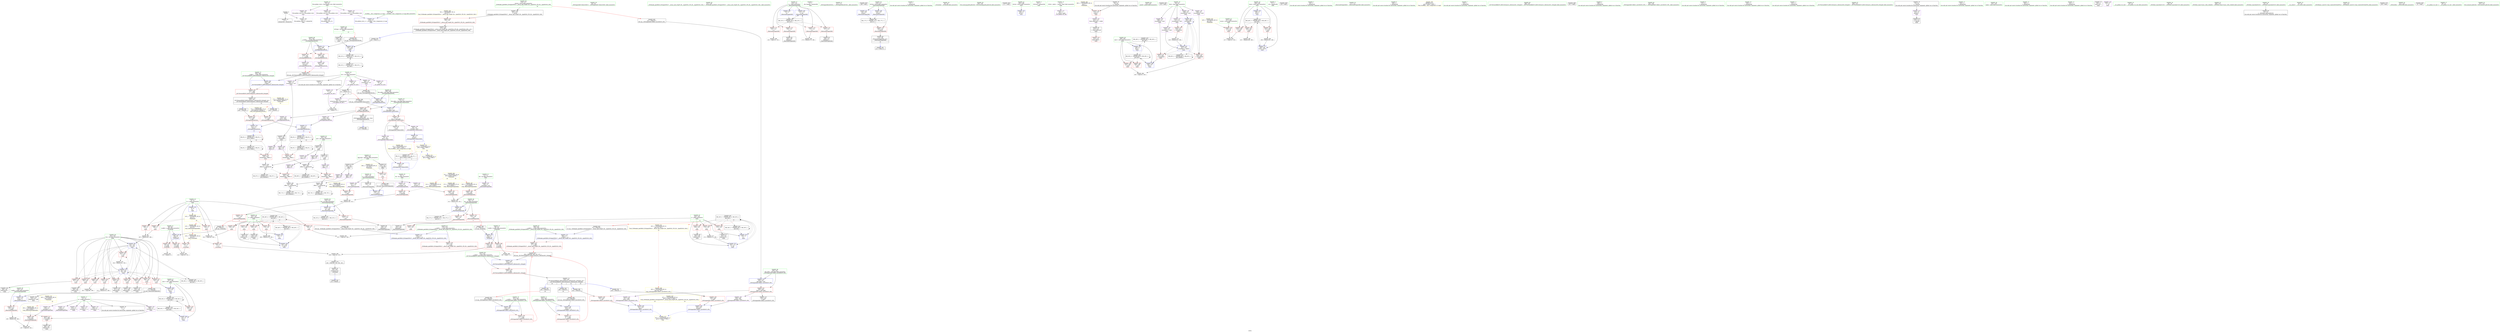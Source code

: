 digraph "SVFG" {
	label="SVFG";

	Node0x55807674b170 [shape=record,color=grey,label="{NodeID: 0\nNullPtr}"];
	Node0x55807674b170 -> Node0x558076775eb0[style=solid];
	Node0x55807674b170 -> Node0x558076781650[style=solid];
	Node0x5580767ccf80 [shape=record,color=black,label="{NodeID: 609\n115 = PHI(309, )\n1st arg _Z6aroundSt4pairIiiEi }"];
	Node0x5580767ccf80 -> Node0x558076781c30[style=solid];
	Node0x558076783630 [shape=record,color=blue,label="{NodeID: 277\n418\<--417\nsecond4\<--\n_ZNSt4pairIiiEaSEOS0_\n|{<s0>13}}"];
	Node0x558076783630:s0 -> Node0x55807679e980[style=dashed,color=blue];
	Node0x558076777350 [shape=record,color=red,label="{NodeID: 194\n252\<--193\n\<--j\nmain\n}"];
	Node0x558076777350 -> Node0x558076773800[style=solid];
	Node0x558076774360 [shape=record,color=black,label="{NodeID: 111\n429\<--434\n_ZSt7forwardIRiEOT_RNSt16remove_referenceIS1_E4typeE_ret\<--\n_ZSt7forwardIRiEOT_RNSt16remove_referenceIS1_E4typeE\n|{<s0>18|<s1>19|<s2>23|<s3>24}}"];
	Node0x558076774360:s0 -> Node0x5580767cb7c0[style=solid,color=blue];
	Node0x558076774360:s1 -> Node0x5580767cb900[style=solid,color=blue];
	Node0x558076774360:s2 -> Node0x5580767cb4e0[style=solid,color=blue];
	Node0x558076774360:s3 -> Node0x5580767cb680[style=solid,color=blue];
	Node0x558076772630 [shape=record,color=green,label="{NodeID: 28\n64\<--65\n_ZNSt4pairIiiEC2IiiLb1EEEv\<--_ZNSt4pairIiiEC2IiiLb1EEEv_field_insensitive\n}"];
	Node0x55807677d720 [shape=record,color=grey,label="{NodeID: 388\n102 = cmp(100, 101, )\n}"];
	Node0x558076778a10 [shape=record,color=red,label="{NodeID: 222\n411\<--408\n\<--call\n_ZNSt4pairIiiEaSEOS0_\n}"];
	Node0x558076778a10 -> Node0x558076783560[style=solid];
	Node0x55807677a550 [shape=record,color=purple,label="{NodeID: 139\n80\<--76\nsecond\<--this1\n_ZNSt4pairIiiEC2IiiLb1EEEv\n}"];
	Node0x55807677a550 -> Node0x5580767818f0[style=solid];
	Node0x558076774e90 [shape=record,color=green,label="{NodeID: 56\n257\<--258\n_ZSt9make_pairIRiS0_ESt4pairINSt17__decay_and_stripIT_E6__typeENS2_IT0_E6__typeEEOS3_OS6_\<--_ZSt9make_pairIRiS0_ESt4pairINSt17__decay_and_stripIT_E6__typeENS2_IT0_E6__typeEEOS3_OS6__field_insensitive\n}"];
	Node0x5580767cac30 [shape=record,color=black,label="{NodeID: 582\n155 = PHI(85, )\n}"];
	Node0x5580767acb60 [shape=record,color=yellow,style=double,label="{NodeID: 499\n37V_1 = ENCHI(MR_37V_0)\npts\{1190001 \}\nFun[_Z6aroundSt4pairIiiEi]}"];
	Node0x5580767acb60 -> Node0x55807677c840[style=dashed];
	Node0x5580767a0780 [shape=record,color=black,label="{NodeID: 416\nMR_50V_2 = PHI(MR_50V_3, MR_50V_1, )\npts\{194 \}\n}"];
	Node0x5580767a0780 -> Node0x558076782450[style=dashed];
	Node0x5580767a0780 -> Node0x5580767a0780[style=dashed];
	Node0x558076782040 [shape=record,color=blue,label="{NodeID: 250\n122\<--175\ni\<--inc\n_Z6aroundSt4pairIiiEi\n}"];
	Node0x558076782040 -> Node0x55807679ee80[style=dashed];
	Node0x55807677bc10 [shape=record,color=red,label="{NodeID: 167\n100\<--88\n\<--a.addr\n_Z5checkii\n}"];
	Node0x55807677bc10 -> Node0x55807677d720[style=solid];
	Node0x5580767767f0 [shape=record,color=black,label="{NodeID: 84\n140\<--139\nidxprom\<--\n_Z6aroundSt4pairIiiEi\n}"];
	Node0x5580767710f0 [shape=record,color=green,label="{NodeID: 1\n7\<--1\n__dso_handle\<--dummyObj\nGlob }"];
	Node0x5580767a9160 [shape=record,color=yellow,style=double,label="{NodeID: 444\n10V_1 = ENCHI(MR_10V_0)\npts\{10 \}\nFun[_Z5checkii]}"];
	Node0x5580767a9160 -> Node0x55807677b4c0[style=dashed];
	Node0x5580767a9160 -> Node0x55807677b590[style=dashed];
	Node0x558076783700 [shape=record,color=blue,label="{NodeID: 278\n431\<--430\n__t.addr\<--__t\n_ZSt7forwardIRiEOT_RNSt16remove_referenceIS1_E4typeE\n}"];
	Node0x558076783700 -> Node0x558076778bb0[style=dashed];
	Node0x558076777420 [shape=record,color=red,label="{NodeID: 195\n264\<--193\n\<--j\nmain\n}"];
	Node0x558076777420 -> Node0x5580767739a0[style=solid];
	Node0x558076774430 [shape=record,color=black,label="{NodeID: 112\n450\<--449\n\<--this1\n_ZNSt4pairIiiEC2IRiS2_Lb1EEEOT_OT0_\n}"];
	Node0x558076772730 [shape=record,color=green,label="{NodeID: 29\n73\<--74\nthis.addr\<--this.addr_field_insensitive\n_ZNSt4pairIiiEC2IiiLb1EEEv\n}"];
	Node0x558076772730 -> Node0x55807677ba70[style=solid];
	Node0x558076772730 -> Node0x558076781750[style=solid];
	Node0x55807677d8a0 [shape=record,color=grey,label="{NodeID: 389\n106 = cmp(104, 105, )\n}"];
	Node0x55807677d8a0 -> Node0x558076788950[style=solid];
	Node0x558076778ae0 [shape=record,color=red,label="{NodeID: 223\n417\<--416\n\<--call3\n_ZNSt4pairIiiEaSEOS0_\n}"];
	Node0x558076778ae0 -> Node0x558076783630[style=solid];
	Node0x55807677a620 [shape=record,color=purple,label="{NodeID: 140\n137\<--118\nfirst\<--s\n_Z6aroundSt4pairIiiEi\n}"];
	Node0x55807677a620 -> Node0x55807677c6a0[style=solid];
	Node0x558076774f90 [shape=record,color=green,label="{NodeID: 57\n271\<--272\n_ZNSt4pairIiiEaSEOS0_\<--_ZNSt4pairIiiEaSEOS0__field_insensitive\n}"];
	Node0x5580767cad30 [shape=record,color=black,label="{NodeID: 583\n208 = PHI()\n}"];
	Node0x5580767acc40 [shape=record,color=yellow,style=double,label="{NodeID: 500\n2V_1 = ENCHI(MR_2V_0)\npts\{170000 170001 \}\nFun[_GLOBAL__sub_I_tangyouze_0_0.cpp]|{<s0>26}}"];
	Node0x5580767acc40:s0 -> Node0x5580767a4880[style=dashed,color=red];
	Node0x5580767a0c80 [shape=record,color=black,label="{NodeID: 417\nMR_52V_2 = PHI(MR_52V_3, MR_52V_1, )\npts\{196 \}\n}"];
	Node0x5580767a0c80 -> Node0x55807679df80[style=dashed];
	Node0x5580767a0c80 -> Node0x5580767a0c80[style=dashed];
	Node0x558076782110 [shape=record,color=blue,label="{NodeID: 251\n116\<--109\nretval\<--\n_Z6aroundSt4pairIiiEi\n}"];
	Node0x558076782110 -> Node0x5580767a4d80[style=dashed];
	Node0x55807677bce0 [shape=record,color=red,label="{NodeID: 168\n97\<--90\n\<--b.addr\n_Z5checkii\n}"];
	Node0x55807677bce0 -> Node0x55807677da20[style=solid];
	Node0x5580767768c0 [shape=record,color=black,label="{NodeID: 85\n148\<--147\nidxprom1\<--\n_Z6aroundSt4pairIiiEi\n}"];
	Node0x5580767711b0 [shape=record,color=green,label="{NodeID: 2\n9\<--1\n\<--dummyObj\nCan only get source location for instruction, argument, global var or function.}"];
	Node0x5580767837d0 [shape=record,color=blue,label="{NodeID: 279\n440\<--437\nthis.addr\<--this\n_ZNSt4pairIiiEC2IRiS2_Lb1EEEOT_OT0_\n}"];
	Node0x5580767837d0 -> Node0x558076778c80[style=dashed];
	Node0x5580767774f0 [shape=record,color=red,label="{NodeID: 196\n274\<--193\n\<--j\nmain\n}"];
	Node0x5580767774f0 -> Node0x558076789690[style=solid];
	Node0x558076774500 [shape=record,color=black,label="{NodeID: 113\n462\<--467\n_ZSt7forwardIiEOT_RNSt16remove_referenceIS0_E4typeE_ret\<--\n_ZSt7forwardIiEOT_RNSt16remove_referenceIS0_E4typeE\n|{<s0>21|<s1>22}}"];
	Node0x558076774500:s0 -> Node0x5580767cba40[style=solid,color=blue];
	Node0x558076774500:s1 -> Node0x5580767cbb80[style=solid,color=blue];
	Node0x558076772800 [shape=record,color=green,label="{NodeID: 30\n83\<--84\n_Z5checkii\<--_Z5checkii_field_insensitive\n}"];
	Node0x55807677da20 [shape=record,color=grey,label="{NodeID: 390\n98 = cmp(97, 9, )\n}"];
	Node0x558076778bb0 [shape=record,color=red,label="{NodeID: 224\n434\<--431\n\<--__t.addr\n_ZSt7forwardIRiEOT_RNSt16remove_referenceIS1_E4typeE\n}"];
	Node0x558076778bb0 -> Node0x558076774360[style=solid];
	Node0x55807677a6f0 [shape=record,color=purple,label="{NodeID: 141\n145\<--118\nsecond\<--s\n_Z6aroundSt4pairIiiEi\n}"];
	Node0x55807677a6f0 -> Node0x55807677c840[style=solid];
	Node0x558076775090 [shape=record,color=green,label="{NodeID: 58\n304\<--305\nllvm.memcpy.p0i8.p0i8.i64\<--llvm.memcpy.p0i8.p0i8.i64_field_insensitive\n}"];
	Node0x5580767cae00 [shape=record,color=black,label="{NodeID: 584\n217 = PHI()\n}"];
	Node0x5580767a1180 [shape=record,color=black,label="{NodeID: 418\nMR_54V_2 = PHI(MR_54V_4, MR_54V_1, )\npts\{198 \}\n}"];
	Node0x5580767a1180 -> Node0x558076782860[style=dashed];
	Node0x5580767821e0 [shape=record,color=blue,label="{NodeID: 252\n185\<--9\nretval\<--\nmain\n}"];
	Node0x55807677bdb0 [shape=record,color=red,label="{NodeID: 169\n104\<--90\n\<--b.addr\n_Z5checkii\n}"];
	Node0x55807677bdb0 -> Node0x55807677d8a0[style=solid];
	Node0x558076776990 [shape=record,color=black,label="{NodeID: 86\n158\<--157\nidxprom4\<--\n_Z6aroundSt4pairIiiEi\n}"];
	Node0x558076771270 [shape=record,color=green,label="{NodeID: 3\n24\<--1\n_ZSt3cin\<--dummyObj\nGlob }"];
	Node0x5580767838a0 [shape=record,color=blue,label="{NodeID: 280\n442\<--438\n__x.addr\<--__x\n_ZNSt4pairIiiEC2IRiS2_Lb1EEEOT_OT0_\n}"];
	Node0x5580767838a0 -> Node0x558076778d50[style=dashed];
	Node0x5580767775c0 [shape=record,color=red,label="{NodeID: 197\n348\<--197\n\<--ans1\nmain\n}"];
	Node0x5580767745d0 [shape=record,color=purple,label="{NodeID: 114\n40\<--4\n\<--_ZStL8__ioinit\n__cxx_global_var_init\n}"];
	Node0x558076772900 [shape=record,color=green,label="{NodeID: 31\n88\<--89\na.addr\<--a.addr_field_insensitive\n_Z5checkii\n}"];
	Node0x558076772900 -> Node0x55807677bb40[style=solid];
	Node0x558076772900 -> Node0x55807677bc10[style=solid];
	Node0x558076772900 -> Node0x5580767819c0[style=solid];
	Node0x55807677dba0 [shape=record,color=grey,label="{NodeID: 391\n241 = cmp(239, 240, )\n}"];
	Node0x558076778c80 [shape=record,color=red,label="{NodeID: 225\n449\<--440\nthis1\<--this.addr\n_ZNSt4pairIiiEC2IRiS2_Lb1EEEOT_OT0_\n}"];
	Node0x558076778c80 -> Node0x558076774430[style=solid];
	Node0x558076778c80 -> Node0x55807677b250[style=solid];
	Node0x558076778c80 -> Node0x55807677b320[style=solid];
	Node0x55807677a7c0 [shape=record,color=purple,label="{NodeID: 142\n212\<--211\nvbase.offset.ptr\<--vtable\nmain\n}"];
	Node0x55807677a7c0 -> Node0x558076777010[style=solid];
	Node0x558076775190 [shape=record,color=green,label="{NodeID: 59\n352\<--353\nprintf\<--printf_field_insensitive\n}"];
	Node0x5580767caed0 [shape=record,color=black,label="{NodeID: 585\n220 = PHI()\n}"];
	Node0x5580767a1680 [shape=record,color=black,label="{NodeID: 419\nMR_56V_2 = PHI(MR_56V_4, MR_56V_1, )\npts\{200 \}\n}"];
	Node0x5580767a1680 -> Node0x558076782790[style=dashed];
	Node0x5580767822b0 [shape=record,color=blue,label="{NodeID: 253\n189\<--9\nicase\<--\nmain\n}"];
	Node0x5580767822b0 -> Node0x55807679fd80[style=dashed];
	Node0x55807677be80 [shape=record,color=red,label="{NodeID: 170\n180\<--116\n\<--retval\n_Z6aroundSt4pairIiiEi\n}"];
	Node0x55807677be80 -> Node0x558076776b30[style=solid];
	Node0x558076776a60 [shape=record,color=black,label="{NodeID: 87\n161\<--160\nidxprom6\<--\n_Z6aroundSt4pairIiiEi\n}"];
	Node0x558076771330 [shape=record,color=green,label="{NodeID: 4\n27\<--1\n.str\<--dummyObj\nGlob }"];
	Node0x558076783970 [shape=record,color=blue,label="{NodeID: 281\n444\<--439\n__y.addr\<--__y\n_ZNSt4pairIiiEC2IRiS2_Lb1EEEOT_OT0_\n}"];
	Node0x558076783970 -> Node0x558076778e20[style=dashed];
	Node0x558076777690 [shape=record,color=red,label="{NodeID: 198\n325\<--199\n\<--ans2\nmain\n}"];
	Node0x558076777690 -> Node0x55807677e320[style=solid];
	Node0x5580767746a0 [shape=record,color=purple,label="{NodeID: 115\n159\<--11\narrayidx5\<--a\n_Z6aroundSt4pairIiiEi\n}"];
	Node0x5580767729d0 [shape=record,color=green,label="{NodeID: 32\n90\<--91\nb.addr\<--b.addr_field_insensitive\n_Z5checkii\n}"];
	Node0x5580767729d0 -> Node0x55807677bce0[style=solid];
	Node0x5580767729d0 -> Node0x55807677bdb0[style=solid];
	Node0x5580767729d0 -> Node0x558076781a90[style=solid];
	Node0x5580767ab5a0 [shape=record,color=yellow,style=double,label="{NodeID: 475\n60V_1 = ENCHI(MR_60V_0)\npts\{206 \}\nFun[main]}"];
	Node0x5580767ab5a0 -> Node0x5580767781f0[style=dashed];
	Node0x55807677dd20 [shape=record,color=grey,label="{NodeID: 392\n95 = cmp(94, 9, )\n}"];
	Node0x558076778d50 [shape=record,color=red,label="{NodeID: 226\n452\<--442\n\<--__x.addr\n_ZNSt4pairIiiEC2IRiS2_Lb1EEEOT_OT0_\n|{<s0>23}}"];
	Node0x558076778d50:s0 -> Node0x5580767ccb50[style=solid,color=red];
	Node0x55807677a890 [shape=record,color=purple,label="{NodeID: 143\n477\<--300\noffset_0\<--\n}"];
	Node0x55807677a890 -> Node0x558076782ad0[style=solid];
	Node0x558076775290 [shape=record,color=green,label="{NodeID: 60\n376\<--377\nretval\<--retval_field_insensitive\n_ZSt9make_pairIRiS0_ESt4pairINSt17__decay_and_stripIT_E6__typeENS2_IT0_E6__typeEEOS3_OS6_\n|{|<s1>20}}"];
	Node0x558076775290 -> Node0x5580767740f0[style=solid];
	Node0x558076775290:s1 -> Node0x5580767cc580[style=solid,color=red];
	Node0x5580767cafd0 [shape=record,color=black,label="{NodeID: 586\n255 = PHI()\n}"];
	Node0x5580767a1b80 [shape=record,color=black,label="{NodeID: 420\nMR_58V_2 = PHI(MR_58V_4, MR_58V_1, )\npts\{202 \}\n}"];
	Node0x5580767a1b80 -> Node0x558076782930[style=dashed];
	Node0x558076782380 [shape=record,color=blue,label="{NodeID: 254\n191\<--9\ni\<--\nmain\n}"];
	Node0x558076782380 -> Node0x5580767588f0[style=dashed];
	Node0x55807677bf50 [shape=record,color=red,label="{NodeID: 171\n164\<--120\n\<--v.addr\n_Z6aroundSt4pairIiiEi\n}"];
	Node0x55807677bf50 -> Node0x55807677d2a0[style=solid];
	Node0x558076776b30 [shape=record,color=black,label="{NodeID: 88\n113\<--180\n_Z6aroundSt4pairIiiEi_ret\<--\n_Z6aroundSt4pairIiiEi\n|{<s0>16}}"];
	Node0x558076776b30:s0 -> Node0x5580767caad0[style=solid,color=blue];
	Node0x5580767713f0 [shape=record,color=green,label="{NodeID: 5\n30\<--1\n\<--dummyObj\nCan only get source location for instruction, argument, global var or function.}"];
	Node0x558076783a40 [shape=record,color=blue,label="{NodeID: 282\n451\<--454\nfirst\<--\n_ZNSt4pairIiiEC2IRiS2_Lb1EEEOT_OT0_\n|{<s0>20}}"];
	Node0x558076783a40:s0 -> Node0x5580767b1ec0[style=dashed,color=blue];
	Node0x558076777760 [shape=record,color=red,label="{NodeID: 199\n349\<--199\n\<--ans2\nmain\n}"];
	Node0x558076779210 [shape=record,color=purple,label="{NodeID: 116\n162\<--11\narrayidx7\<--a\n_Z6aroundSt4pairIiiEi\n}"];
	Node0x558076779210 -> Node0x55807677c9e0[style=solid];
	Node0x558076772aa0 [shape=record,color=green,label="{NodeID: 33\n111\<--112\n_Z6aroundSt4pairIiiEi\<--_Z6aroundSt4pairIiiEi_field_insensitive\n}"];
	Node0x5580767ab680 [shape=record,color=yellow,style=double,label="{NodeID: 476\n29V_1 = ENCHI(MR_29V_0)\npts\{130000 \}\nFun[main]|{|<s1>16}}"];
	Node0x5580767ab680 -> Node0x558076778120[style=dashed];
	Node0x5580767ab680:s1 -> Node0x5580767ac7e0[style=dashed,color=red];
	Node0x55807677dea0 [shape=record,color=grey,label="{NodeID: 393\n291 = cmp(290, 166, )\n}"];
	Node0x558076778e20 [shape=record,color=red,label="{NodeID: 227\n457\<--444\n\<--__y.addr\n_ZNSt4pairIiiEC2IRiS2_Lb1EEEOT_OT0_\n|{<s0>24}}"];
	Node0x558076778e20:s0 -> Node0x5580767ccb50[style=solid,color=red];
	Node0x55807677a960 [shape=record,color=purple,label="{NodeID: 144\n480\<--300\noffset_1\<--\n}"];
	Node0x55807677a960 -> Node0x558076782ba0[style=solid];
	Node0x558076775360 [shape=record,color=green,label="{NodeID: 61\n378\<--379\n__x.addr\<--__x.addr_field_insensitive\n_ZSt9make_pairIRiS0_ESt4pairINSt17__decay_and_stripIT_E6__typeENS2_IT0_E6__typeEEOS3_OS6_\n}"];
	Node0x558076775360 -> Node0x558076778530[style=solid];
	Node0x558076775360 -> Node0x558076783220[style=solid];
	Node0x5580767cb0d0 [shape=record,color=black,label="{NodeID: 587\n256 = PHI(373, )\n}"];
	Node0x5580767cb0d0 -> Node0x558076782520[style=solid];
	Node0x5580767a2080 [shape=record,color=black,label="{NodeID: 421\nMR_6V_2 = PHI(MR_6V_3, MR_6V_1, )\npts\{170000 \}\n}"];
	Node0x5580767a2080 -> Node0x558076781080[style=dashed];
	Node0x5580767a2080 -> Node0x55807679e480[style=dashed];
	Node0x5580767a2080 -> Node0x5580767a2080[style=dashed];
	Node0x558076782450 [shape=record,color=blue,label="{NodeID: 255\n193\<--9\nj\<--\nmain\n}"];
	Node0x558076782450 -> Node0x55807679da80[style=dashed];
	Node0x55807677c020 [shape=record,color=red,label="{NodeID: 172\n133\<--122\n\<--i\n_Z6aroundSt4pairIiiEi\n}"];
	Node0x55807677c020 -> Node0x55807677e620[style=solid];
	Node0x558076776c00 [shape=record,color=black,label="{NodeID: 89\n259\<--195\n\<--ref.tmp\nmain\n}"];
	Node0x558076776c00 -> Node0x558076782520[style=solid];
	Node0x5580767714b0 [shape=record,color=green,label="{NodeID: 6\n109\<--1\n\<--dummyObj\nCan only get source location for instruction, argument, global var or function.}"];
	Node0x5580767a9650 [shape=record,color=yellow,style=double,label="{NodeID: 449\n79V_1 = ENCHI(MR_79V_0)\npts\{377 \}\nFun[_ZSt9make_pairIRiS0_ESt4pairINSt17__decay_and_stripIT_E6__typeENS2_IT0_E6__typeEEOS3_OS6_]}"];
	Node0x5580767a9650 -> Node0x5580767786d0[style=dashed];
	Node0x558076783b10 [shape=record,color=blue,label="{NodeID: 283\n456\<--459\nsecond\<--\n_ZNSt4pairIiiEC2IRiS2_Lb1EEEOT_OT0_\n|{<s0>20}}"];
	Node0x558076783b10:s0 -> Node0x5580767b1ec0[style=dashed,color=blue];
	Node0x558076777830 [shape=record,color=red,label="{NodeID: 200\n290\<--201\n\<--i24\nmain\n}"];
	Node0x558076777830 -> Node0x55807677dea0[style=solid];
	Node0x5580767792e0 [shape=record,color=purple,label="{NodeID: 117\n251\<--11\narrayidx\<--a\nmain\n}"];
	Node0x558076772ba0 [shape=record,color=green,label="{NodeID: 34\n116\<--117\nretval\<--retval_field_insensitive\n_Z6aroundSt4pairIiiEi\n}"];
	Node0x558076772ba0 -> Node0x55807677be80[style=solid];
	Node0x558076772ba0 -> Node0x558076781f70[style=solid];
	Node0x558076772ba0 -> Node0x558076782110[style=solid];
	Node0x5580767b0d40 [shape=record,color=yellow,style=double,label="{NodeID: 560\nRETMU(2V_2)\npts\{170000 170001 \}\nFun[_GLOBAL__sub_I_tangyouze_0_0.cpp]}"];
	Node0x55807677e020 [shape=record,color=grey,label="{NodeID: 394\n247 = cmp(245, 246, )\n}"];
	Node0x558076778ef0 [shape=record,color=red,label="{NodeID: 228\n454\<--453\n\<--call\n_ZNSt4pairIiiEC2IRiS2_Lb1EEEOT_OT0_\n}"];
	Node0x558076778ef0 -> Node0x558076783a40[style=solid];
	Node0x55807677aa30 [shape=record,color=purple,label="{NodeID: 145\n478\<--301\noffset_0\<--\n}"];
	Node0x55807677aa30 -> Node0x558076781080[style=solid];
	Node0x558076775430 [shape=record,color=green,label="{NodeID: 62\n380\<--381\n__y.addr\<--__y.addr_field_insensitive\n_ZSt9make_pairIRiS0_ESt4pairINSt17__decay_and_stripIT_E6__typeENS2_IT0_E6__typeEEOS3_OS6_\n}"];
	Node0x558076775430 -> Node0x558076778600[style=solid];
	Node0x558076775430 -> Node0x5580767832f0[style=solid];
	Node0x5580767cb300 [shape=record,color=black,label="{NodeID: 588\n270 = PHI(396, )\n}"];
	Node0x5580767a2580 [shape=record,color=black,label="{NodeID: 422\nMR_8V_2 = PHI(MR_8V_3, MR_8V_1, )\npts\{170001 \}\n}"];
	Node0x5580767a2580 -> Node0x558076781110[style=dashed];
	Node0x5580767a2580 -> Node0x55807679e980[style=dashed];
	Node0x5580767a2580 -> Node0x5580767a2580[style=dashed];
	Node0x558076782520 [shape=record,color=blue,label="{NodeID: 256\n259\<--256\n\<--call13\nmain\n}"];
	Node0x558076782520 -> Node0x55807679df80[style=dashed];
	Node0x55807677c0f0 [shape=record,color=red,label="{NodeID: 173\n139\<--122\n\<--i\n_Z6aroundSt4pairIiiEi\n}"];
	Node0x55807677c0f0 -> Node0x5580767767f0[style=solid];
	Node0x558076776cd0 [shape=record,color=black,label="{NodeID: 90\n300\<--203\n\<--pos\nmain\n}"];
	Node0x558076776cd0 -> Node0x55807677a890[style=solid];
	Node0x558076776cd0 -> Node0x55807677a960[style=solid];
	Node0x558076771570 [shape=record,color=green,label="{NodeID: 7\n135\<--1\n\<--dummyObj\nCan only get source location for instruction, argument, global var or function.}"];
	Node0x55807679bd80 [shape=record,color=yellow,style=double,label="{NodeID: 450\n87V_1 = ENCHI(MR_87V_0)\npts\{3770000 3770001 \}\nFun[_ZSt9make_pairIRiS0_ESt4pairINSt17__decay_and_stripIT_E6__typeENS2_IT0_E6__typeEEOS3_OS6_]|{<s0>20|<s1>20}}"];
	Node0x55807679bd80:s0 -> Node0x558076783a40[style=dashed,color=red];
	Node0x55807679bd80:s1 -> Node0x558076783b10[style=dashed,color=red];
	Node0x558076783be0 [shape=record,color=blue,label="{NodeID: 284\n464\<--463\n__t.addr\<--__t\n_ZSt7forwardIiEOT_RNSt16remove_referenceIS0_E4typeE\n}"];
	Node0x558076783be0 -> Node0x558076779090[style=dashed];
	Node0x558076777900 [shape=record,color=red,label="{NodeID: 201\n293\<--201\n\<--i24\nmain\n}"];
	Node0x558076777900 -> Node0x558076773b40[style=solid];
	Node0x5580767793b0 [shape=record,color=purple,label="{NodeID: 118\n254\<--11\narrayidx11\<--a\nmain\n}"];
	Node0x558076772c70 [shape=record,color=green,label="{NodeID: 35\n118\<--119\ns\<--s_field_insensitive\n_Z6aroundSt4pairIiiEi\n}"];
	Node0x558076772c70 -> Node0x558076776720[style=solid];
	Node0x558076772c70 -> Node0x55807677a620[style=solid];
	Node0x558076772c70 -> Node0x55807677a6f0[style=solid];
	Node0x55807677e1a0 [shape=record,color=grey,label="{NodeID: 395\n227 = cmp(225, 226, )\n}"];
	Node0x558076778fc0 [shape=record,color=red,label="{NodeID: 229\n459\<--458\n\<--call2\n_ZNSt4pairIiiEC2IRiS2_Lb1EEEOT_OT0_\n}"];
	Node0x558076778fc0 -> Node0x558076783b10[style=solid];
	Node0x55807677ab00 [shape=record,color=purple,label="{NodeID: 146\n481\<--301\noffset_1\<--\n}"];
	Node0x55807677ab00 -> Node0x558076781110[style=solid];
	Node0x558076775500 [shape=record,color=green,label="{NodeID: 63\n386\<--387\n_ZSt7forwardIRiEOT_RNSt16remove_referenceIS1_E4typeE\<--_ZSt7forwardIRiEOT_RNSt16remove_referenceIS1_E4typeE_field_insensitive\n}"];
	Node0x5580767cb410 [shape=record,color=black,label="{NodeID: 589\n351 = PHI()\n}"];
	Node0x5580767a2a80 [shape=record,color=black,label="{NodeID: 423\nMR_65V_2 = PHI(MR_65V_3, MR_65V_1, )\npts\{190000 \}\n}"];
	Node0x5580767a2a80 -> Node0x558076782a00[style=dashed];
	Node0x5580767a2a80 -> Node0x5580767a2a80[style=dashed];
	Node0x5580767825f0 [shape=record,color=blue,label="{NodeID: 257\n193\<--275\nj\<--inc\nmain\n}"];
	Node0x5580767825f0 -> Node0x55807679da80[style=dashed];
	Node0x55807677c1c0 [shape=record,color=red,label="{NodeID: 174\n147\<--122\n\<--i\n_Z6aroundSt4pairIiiEi\n}"];
	Node0x55807677c1c0 -> Node0x5580767768c0[style=solid];
	Node0x558076776da0 [shape=record,color=black,label="{NodeID: 91\n307\<--203\n\<--pos\nmain\n}"];
	Node0x558076776da0 -> Node0x55807677ad70[style=solid];
	Node0x558076776da0 -> Node0x55807677ae40[style=solid];
	Node0x558076771630 [shape=record,color=green,label="{NodeID: 8\n166\<--1\n\<--dummyObj\nCan only get source location for instruction, argument, global var or function.}"];
	Node0x55807679be60 [shape=record,color=yellow,style=double,label="{NodeID: 451\n85V_1 = ENCHI(MR_85V_0)\npts\{192 194 \}\nFun[_ZSt9make_pairIRiS0_ESt4pairINSt17__decay_and_stripIT_E6__typeENS2_IT0_E6__typeEEOS3_OS6_]|{<s0>20}}"];
	Node0x55807679be60:s0 -> Node0x5580767aa850[style=dashed,color=red];
	Node0x5580767779d0 [shape=record,color=red,label="{NodeID: 202\n297\<--201\n\<--i24\nmain\n}"];
	Node0x5580767779d0 -> Node0x558076773c10[style=solid];
	Node0x558076779480 [shape=record,color=purple,label="{NodeID: 119\n263\<--11\narrayidx15\<--a\nmain\n}"];
	Node0x558076772d40 [shape=record,color=green,label="{NodeID: 36\n120\<--121\nv.addr\<--v.addr_field_insensitive\n_Z6aroundSt4pairIiiEi\n}"];
	Node0x558076772d40 -> Node0x55807677bf50[style=solid];
	Node0x558076772d40 -> Node0x558076781c30[style=solid];
	Node0x55807677e320 [shape=record,color=grey,label="{NodeID: 396\n330 = cmp(325, 329, )\n}"];
	Node0x558076779090 [shape=record,color=red,label="{NodeID: 230\n467\<--464\n\<--__t.addr\n_ZSt7forwardIiEOT_RNSt16remove_referenceIS0_E4typeE\n}"];
	Node0x558076779090 -> Node0x558076774500[style=solid];
	Node0x55807677abd0 [shape=record,color=purple,label="{NodeID: 147\n483\<--306\noffset_0\<--\n}"];
	Node0x55807677abd0 -> Node0x558076782c70[style=solid];
	Node0x558076775600 [shape=record,color=green,label="{NodeID: 64\n391\<--392\n_ZNSt4pairIiiEC2IRiS2_Lb1EEEOT_OT0_\<--_ZNSt4pairIiiEC2IRiS2_Lb1EEEOT_OT0__field_insensitive\n}"];
	Node0x5580767cb4e0 [shape=record,color=black,label="{NodeID: 590\n453 = PHI(429, )\n}"];
	Node0x5580767cb4e0 -> Node0x558076778ef0[style=solid];
	Node0x5580767a2f80 [shape=record,color=black,label="{NodeID: 424\nMR_67V_2 = PHI(MR_67V_3, MR_67V_1, )\npts\{2040000 \}\n}"];
	Node0x5580767a2f80 -> Node0x558076782ad0[style=dashed];
	Node0x5580767a2f80 -> Node0x5580767a2f80[style=dashed];
	Node0x5580767826c0 [shape=record,color=blue,label="{NodeID: 258\n191\<--280\ni\<--inc22\nmain\n}"];
	Node0x5580767826c0 -> Node0x5580767588f0[style=dashed];
	Node0x55807677c290 [shape=record,color=red,label="{NodeID: 175\n174\<--122\n\<--i\n_Z6aroundSt4pairIiiEi\n}"];
	Node0x55807677c290 -> Node0x55807677d120[style=solid];
	Node0x558076776e70 [shape=record,color=black,label="{NodeID: 92\n306\<--205\n\<--agg.tmp\nmain\n}"];
	Node0x558076776e70 -> Node0x55807677abd0[style=solid];
	Node0x558076776e70 -> Node0x55807677aca0[style=solid];
	Node0x5580767716f0 [shape=record,color=green,label="{NodeID: 9\n170\<--1\n\<--dummyObj\nCan only get source location for instruction, argument, global var or function.}"];
	Node0x558076777aa0 [shape=record,color=red,label="{NodeID: 203\n309\<--201\n\<--i24\nmain\n|{<s0>16}}"];
	Node0x558076777aa0:s0 -> Node0x5580767ccf80[style=solid,color=red];
	Node0x558076779550 [shape=record,color=purple,label="{NodeID: 120\n266\<--11\narrayidx17\<--a\nmain\n}"];
	Node0x558076779550 -> Node0x558076778120[style=solid];
	Node0x558076772e10 [shape=record,color=green,label="{NodeID: 37\n122\<--123\ni\<--i_field_insensitive\n_Z6aroundSt4pairIiiEi\n}"];
	Node0x558076772e10 -> Node0x55807677c020[style=solid];
	Node0x558076772e10 -> Node0x55807677c0f0[style=solid];
	Node0x558076772e10 -> Node0x55807677c1c0[style=solid];
	Node0x558076772e10 -> Node0x55807677c290[style=solid];
	Node0x558076772e10 -> Node0x558076781d00[style=solid];
	Node0x558076772e10 -> Node0x558076782040[style=solid];
	Node0x55807677e4a0 [shape=record,color=grey,label="{NodeID: 397\n167 = cmp(163, 165, )\n}"];
	Node0x558076781080 [shape=record,color=red,label="{NodeID: 231\n479\<--478\ndummyVal\<--offset_0\nmain\n}"];
	Node0x558076781080 -> Node0x558076782ad0[style=solid];
	Node0x55807677aca0 [shape=record,color=purple,label="{NodeID: 148\n486\<--306\noffset_1\<--\n}"];
	Node0x55807677aca0 -> Node0x558076782d40[style=solid];
	Node0x558076775700 [shape=record,color=green,label="{NodeID: 65\n399\<--400\nthis.addr\<--this.addr_field_insensitive\n_ZNSt4pairIiiEaSEOS0_\n}"];
	Node0x558076775700 -> Node0x5580767787a0[style=solid];
	Node0x558076775700 -> Node0x5580767833c0[style=solid];
	Node0x5580767cb680 [shape=record,color=black,label="{NodeID: 591\n458 = PHI(429, )\n}"];
	Node0x5580767cb680 -> Node0x558076778fc0[style=solid];
	Node0x5580767a3480 [shape=record,color=black,label="{NodeID: 425\nMR_69V_2 = PHI(MR_69V_3, MR_69V_1, )\npts\{2040001 \}\n}"];
	Node0x5580767a3480 -> Node0x558076782ba0[style=dashed];
	Node0x5580767a3480 -> Node0x5580767a3480[style=dashed];
	Node0x558076782790 [shape=record,color=blue,label="{NodeID: 259\n199\<--9\nans2\<--\nmain\n}"];
	Node0x558076782790 -> Node0x5580767a6180[style=dashed];
	Node0x55807677c360 [shape=record,color=red,label="{NodeID: 176\n153\<--124\n\<--px\n_Z6aroundSt4pairIiiEi\n|{<s0>4}}"];
	Node0x55807677c360:s0 -> Node0x5580767cbe00[style=solid,color=red];
	Node0x558076776f40 [shape=record,color=black,label="{NodeID: 93\n310\<--205\n\<--agg.tmp\nmain\n}"];
	Node0x558076776f40 -> Node0x5580767781f0[style=solid];
	Node0x5580767717b0 [shape=record,color=green,label="{NodeID: 10\n230\<--1\n\<--dummyObj\nCan only get source location for instruction, argument, global var or function.}"];
	Node0x558076777b70 [shape=record,color=red,label="{NodeID: 204\n314\<--201\n\<--i24\nmain\n}"];
	Node0x558076777b70 -> Node0x558076789990[style=solid];
	Node0x558076779620 [shape=record,color=purple,label="{NodeID: 121\n59\<--14\n\<--rev\n__cxx_global_var_init.1\n}"];
	Node0x558076779620 -> Node0x558076788f70[style=solid];
	Node0x558076772ee0 [shape=record,color=green,label="{NodeID: 38\n124\<--125\npx\<--px_field_insensitive\n_Z6aroundSt4pairIiiEi\n}"];
	Node0x558076772ee0 -> Node0x55807677c360[style=solid];
	Node0x558076772ee0 -> Node0x55807677c430[style=solid];
	Node0x558076772ee0 -> Node0x558076781dd0[style=solid];
	Node0x55807677e620 [shape=record,color=grey,label="{NodeID: 398\n134 = cmp(133, 135, )\n}"];
	Node0x558076781110 [shape=record,color=red,label="{NodeID: 232\n482\<--481\ndummyVal\<--offset_1\nmain\n}"];
	Node0x558076781110 -> Node0x558076782ba0[style=solid];
	Node0x55807677ad70 [shape=record,color=purple,label="{NodeID: 149\n484\<--307\noffset_0\<--\n}"];
	Node0x55807677ad70 -> Node0x5580767811e0[style=solid];
	Node0x5580767757d0 [shape=record,color=green,label="{NodeID: 66\n401\<--402\n__p.addr\<--__p.addr_field_insensitive\n_ZNSt4pairIiiEaSEOS0_\n}"];
	Node0x5580767757d0 -> Node0x558076778870[style=solid];
	Node0x5580767757d0 -> Node0x558076778940[style=solid];
	Node0x5580767757d0 -> Node0x558076783490[style=solid];
	Node0x5580767cb7c0 [shape=record,color=black,label="{NodeID: 592\n385 = PHI(429, )\n|{<s0>20}}"];
	Node0x5580767cb7c0:s0 -> Node0x5580767cc6c0[style=solid,color=red];
	Node0x5580767a3980 [shape=record,color=black,label="{NodeID: 426\nMR_71V_2 = PHI(MR_71V_3, MR_71V_1, )\npts\{2060000 \}\n}"];
	Node0x5580767a3980 -> Node0x558076782c70[style=dashed];
	Node0x5580767a3980 -> Node0x5580767a3980[style=dashed];
	Node0x558076782860 [shape=record,color=blue,label="{NodeID: 260\n197\<--9\nans1\<--\nmain\n}"];
	Node0x558076782860 -> Node0x5580767a5c80[style=dashed];
	Node0x55807677c430 [shape=record,color=red,label="{NodeID: 177\n157\<--124\n\<--px\n_Z6aroundSt4pairIiiEi\n}"];
	Node0x55807677c430 -> Node0x558076776990[style=solid];
	Node0x558076777010 [shape=record,color=black,label="{NodeID: 94\n213\<--212\n\<--vbase.offset.ptr\nmain\n}"];
	Node0x558076777010 -> Node0x558076778050[style=solid];
	Node0x558076771870 [shape=record,color=green,label="{NodeID: 11\n231\<--1\n\<--dummyObj\nCan only get source location for instruction, argument, global var or function.}"];
	Node0x558076777c40 [shape=record,color=red,label="{NodeID: 205\n320\<--201\n\<--i24\nmain\n}"];
	Node0x558076777c40 -> Node0x558076773e80[style=solid];
	Node0x5580767796f0 [shape=record,color=purple,label="{NodeID: 122\n66\<--14\n\<--rev\n__cxx_global_var_init.1\n}"];
	Node0x558076772fb0 [shape=record,color=green,label="{NodeID: 39\n126\<--127\npy\<--py_field_insensitive\n_Z6aroundSt4pairIiiEi\n}"];
	Node0x558076772fb0 -> Node0x55807677c500[style=solid];
	Node0x558076772fb0 -> Node0x55807677c5d0[style=solid];
	Node0x558076772fb0 -> Node0x558076781ea0[style=solid];
	Node0x55807677e7a0 [shape=record,color=grey,label="{NodeID: 399\n68 = cmp(62, 67, )\n}"];
	Node0x5580767811e0 [shape=record,color=red,label="{NodeID: 233\n485\<--484\ndummyVal\<--offset_0\nmain\n}"];
	Node0x5580767811e0 -> Node0x558076782c70[style=solid];
	Node0x55807677ae40 [shape=record,color=purple,label="{NodeID: 150\n487\<--307\noffset_1\<--\n}"];
	Node0x55807677ae40 -> Node0x5580767812b0[style=solid];
	Node0x5580767758a0 [shape=record,color=green,label="{NodeID: 67\n409\<--410\n_ZSt7forwardIiEOT_RNSt16remove_referenceIS0_E4typeE\<--_ZSt7forwardIiEOT_RNSt16remove_referenceIS0_E4typeE_field_insensitive\n}"];
	Node0x5580767cb900 [shape=record,color=black,label="{NodeID: 593\n389 = PHI(429, )\n|{<s0>20}}"];
	Node0x5580767cb900:s0 -> Node0x5580767cc800[style=solid,color=red];
	Node0x5580767a3e80 [shape=record,color=black,label="{NodeID: 427\nMR_73V_2 = PHI(MR_73V_3, MR_73V_1, )\npts\{2060001 \}\n}"];
	Node0x5580767a3e80 -> Node0x558076782d40[style=dashed];
	Node0x5580767a3e80 -> Node0x5580767a3e80[style=dashed];
	Node0x558076782930 [shape=record,color=blue,label="{NodeID: 261\n201\<--287\ni24\<--mul\nmain\n}"];
	Node0x558076782930 -> Node0x558076777830[style=dashed];
	Node0x558076782930 -> Node0x558076777900[style=dashed];
	Node0x558076782930 -> Node0x5580767779d0[style=dashed];
	Node0x558076782930 -> Node0x558076777aa0[style=dashed];
	Node0x558076782930 -> Node0x558076777b70[style=dashed];
	Node0x558076782930 -> Node0x558076777c40[style=dashed];
	Node0x558076782930 -> Node0x558076777d10[style=dashed];
	Node0x558076782930 -> Node0x558076777de0[style=dashed];
	Node0x558076782930 -> Node0x558076777eb0[style=dashed];
	Node0x558076782930 -> Node0x558076777f80[style=dashed];
	Node0x558076782930 -> Node0x558076783080[style=dashed];
	Node0x558076782930 -> Node0x5580767a1b80[style=dashed];
	Node0x55807677c500 [shape=record,color=red,label="{NodeID: 178\n154\<--126\n\<--py\n_Z6aroundSt4pairIiiEi\n|{<s0>4}}"];
	Node0x55807677c500:s0 -> Node0x5580767cbf40[style=solid,color=red];
	Node0x5580767770e0 [shape=record,color=black,label="{NodeID: 95\n216\<--215\n\<--add.ptr\nmain\n}"];
	Node0x558076771930 [shape=record,color=green,label="{NodeID: 12\n235\<--1\n\<--dummyObj\nCan only get source location for instruction, argument, global var or function.}"];
	Node0x558076777d10 [shape=record,color=red,label="{NodeID: 206\n326\<--201\n\<--i24\nmain\n}"];
	Node0x558076777d10 -> Node0x558076773f50[style=solid];
	Node0x5580767797c0 [shape=record,color=purple,label="{NodeID: 123\n67\<--14\n\<--rev\n__cxx_global_var_init.1\n}"];
	Node0x5580767797c0 -> Node0x55807677e7a0[style=solid];
	Node0x558076773080 [shape=record,color=green,label="{NodeID: 40\n182\<--183\nmain\<--main_field_insensitive\n}"];
	Node0x5580767588f0 [shape=record,color=black,label="{NodeID: 400\nMR_48V_4 = PHI(MR_48V_5, MR_48V_3, )\npts\{192 \}\n|{|<s6>12}}"];
	Node0x5580767588f0 -> Node0x55807677cdf0[style=dashed];
	Node0x5580767588f0 -> Node0x55807677cec0[style=dashed];
	Node0x5580767588f0 -> Node0x55807677cf90[style=dashed];
	Node0x5580767588f0 -> Node0x5580767771b0[style=dashed];
	Node0x5580767588f0 -> Node0x5580767826c0[style=dashed];
	Node0x5580767588f0 -> Node0x5580767a0280[style=dashed];
	Node0x5580767588f0:s6 -> Node0x55807679be60[style=dashed,color=red];
	Node0x5580767812b0 [shape=record,color=red,label="{NodeID: 234\n488\<--487\ndummyVal\<--offset_1\nmain\n}"];
	Node0x5580767812b0 -> Node0x558076782d40[style=solid];
	Node0x55807677af10 [shape=record,color=purple,label="{NodeID: 151\n412\<--405\nfirst2\<--this1\n_ZNSt4pairIiiEaSEOS0_\n}"];
	Node0x55807677af10 -> Node0x558076783560[style=solid];
	Node0x5580767759a0 [shape=record,color=green,label="{NodeID: 68\n431\<--432\n__t.addr\<--__t.addr_field_insensitive\n_ZSt7forwardIRiEOT_RNSt16remove_referenceIS1_E4typeE\n}"];
	Node0x5580767759a0 -> Node0x558076778bb0[style=solid];
	Node0x5580767759a0 -> Node0x558076783700[style=solid];
	Node0x5580767cba40 [shape=record,color=black,label="{NodeID: 594\n408 = PHI(462, )\n}"];
	Node0x5580767cba40 -> Node0x558076778a10[style=solid];
	Node0x558076782a00 [shape=record,color=blue,label="{NodeID: 262\n295\<--166\narrayidx29\<--\nmain\n}"];
	Node0x558076782a00 -> Node0x5580767782c0[style=dashed];
	Node0x558076782a00 -> Node0x558076778390[style=dashed];
	Node0x558076782a00 -> Node0x558076778460[style=dashed];
	Node0x558076782a00 -> Node0x558076782a00[style=dashed];
	Node0x558076782a00 -> Node0x558076782e10[style=dashed];
	Node0x558076782a00 -> Node0x5580767a2a80[style=dashed];
	Node0x55807677c5d0 [shape=record,color=red,label="{NodeID: 179\n160\<--126\n\<--py\n_Z6aroundSt4pairIiiEi\n}"];
	Node0x55807677c5d0 -> Node0x558076776a60[style=solid];
	Node0x558076773730 [shape=record,color=black,label="{NodeID: 96\n250\<--249\nidxprom\<--\nmain\n}"];
	Node0x5580767719f0 [shape=record,color=green,label="{NodeID: 13\n303\<--1\n\<--dummyObj\nCan only get source location for instruction, argument, global var or function.}"];
	Node0x55807679c2f0 [shape=record,color=yellow,style=double,label="{NodeID: 456\n77V_1 = ENCHI(MR_77V_0)\npts\{1960000 1960001 \}\nFun[_ZNSt4pairIiiEaSEOS0_]}"];
	Node0x55807679c2f0 -> Node0x558076778a10[style=dashed];
	Node0x55807679c2f0 -> Node0x558076778ae0[style=dashed];
	Node0x558076777de0 [shape=record,color=red,label="{NodeID: 207\n332\<--201\n\<--i24\nmain\n}"];
	Node0x558076777de0 -> Node0x558076782ee0[style=solid];
	Node0x558076779890 [shape=record,color=purple,label="{NodeID: 124\n269\<--14\narrayidx19\<--rev\nmain\n|{<s0>13}}"];
	Node0x558076779890:s0 -> Node0x5580767cc300[style=solid,color=red];
	Node0x558076773180 [shape=record,color=green,label="{NodeID: 41\n185\<--186\nretval\<--retval_field_insensitive\nmain\n}"];
	Node0x558076773180 -> Node0x5580767821e0[style=solid];
	Node0x5580767abd80 [shape=record,color=yellow,style=double,label="{NodeID: 484\n75V_1 = ENCHI(MR_75V_0)\npts\{210000 230000 \}\nFun[main]|{<s0>16|<s1>16}}"];
	Node0x5580767abd80:s0 -> Node0x5580767ac8c0[style=dashed,color=red];
	Node0x5580767abd80:s1 -> Node0x5580767ac9a0[style=dashed,color=red];
	Node0x558076781380 [shape=record,color=blue,label="{NodeID: 235\n8\<--9\nn\<--\nGlob }"];
	Node0x558076781380 -> Node0x5580767aace0[style=dashed];
	Node0x55807677afe0 [shape=record,color=purple,label="{NodeID: 152\n418\<--405\nsecond4\<--this1\n_ZNSt4pairIiiEaSEOS0_\n}"];
	Node0x55807677afe0 -> Node0x558076783630[style=solid];
	Node0x558076775a70 [shape=record,color=green,label="{NodeID: 69\n440\<--441\nthis.addr\<--this.addr_field_insensitive\n_ZNSt4pairIiiEC2IRiS2_Lb1EEEOT_OT0_\n}"];
	Node0x558076775a70 -> Node0x558076778c80[style=solid];
	Node0x558076775a70 -> Node0x5580767837d0[style=solid];
	Node0x5580767cbb80 [shape=record,color=black,label="{NodeID: 595\n416 = PHI(462, )\n}"];
	Node0x5580767cbb80 -> Node0x558076778ae0[style=solid];
	Node0x5580767a4880 [shape=record,color=black,label="{NodeID: 429\nMR_2V_2 = PHI(MR_2V_3, MR_2V_1, )\npts\{170000 170001 \}\n|{<s0>3|<s1>3}}"];
	Node0x5580767a4880:s0 -> Node0x558076781820[style=dashed,color=red];
	Node0x5580767a4880:s1 -> Node0x5580767818f0[style=dashed,color=red];
	Node0x558076782ad0 [shape=record,color=blue, style = dotted,label="{NodeID: 263\n477\<--479\noffset_0\<--dummyVal\nmain\n}"];
	Node0x558076782ad0 -> Node0x5580767811e0[style=dashed];
	Node0x558076782ad0 -> Node0x558076782ad0[style=dashed];
	Node0x558076782ad0 -> Node0x5580767a2f80[style=dashed];
	Node0x55807677c6a0 [shape=record,color=red,label="{NodeID: 180\n138\<--137\n\<--first\n_Z6aroundSt4pairIiiEi\n}"];
	Node0x55807677c6a0 -> Node0x558076789c90[style=solid];
	Node0x558076773800 [shape=record,color=black,label="{NodeID: 97\n253\<--252\nidxprom10\<--\nmain\n}"];
	Node0x558076771ab0 [shape=record,color=green,label="{NodeID: 14\n343\<--1\n\<--dummyObj\nCan only get source location for instruction, argument, global var or function.}"];
	Node0x558076788950 [shape=record,color=black,label="{NodeID: 374\n108 = PHI(109, 109, 109, 106, )\n}"];
	Node0x558076788950 -> Node0x558076776650[style=solid];
	Node0x558076777eb0 [shape=record,color=red,label="{NodeID: 208\n334\<--201\n\<--i24\nmain\n}"];
	Node0x558076777eb0 -> Node0x558076774020[style=solid];
	Node0x558076779960 [shape=record,color=purple,label="{NodeID: 125\n299\<--14\narrayidx31\<--rev\nmain\n}"];
	Node0x558076779960 -> Node0x558076773ce0[style=solid];
	Node0x558076773250 [shape=record,color=green,label="{NodeID: 42\n187\<--188\nncase\<--ncase_field_insensitive\nmain\n}"];
	Node0x558076773250 -> Node0x55807677cab0[style=solid];
	Node0x5580767abe90 [shape=record,color=yellow,style=double,label="{NodeID: 485\n77V_1 = ENCHI(MR_77V_0)\npts\{1960000 1960001 \}\nFun[main]|{<s0>13}}"];
	Node0x5580767abe90:s0 -> Node0x55807679c2f0[style=dashed,color=red];
	Node0x558076781450 [shape=record,color=blue,label="{NodeID: 236\n474\<--30\nllvm.global_ctors_0\<--\nGlob }"];
	Node0x55807677b0b0 [shape=record,color=purple,label="{NodeID: 153\n407\<--406\nfirst\<--\n_ZNSt4pairIiiEaSEOS0_\n|{<s0>21}}"];
	Node0x55807677b0b0:s0 -> Node0x5580767cc940[style=solid,color=red];
	Node0x558076775b40 [shape=record,color=green,label="{NodeID: 70\n442\<--443\n__x.addr\<--__x.addr_field_insensitive\n_ZNSt4pairIiiEC2IRiS2_Lb1EEEOT_OT0_\n}"];
	Node0x558076775b40 -> Node0x558076778d50[style=solid];
	Node0x558076775b40 -> Node0x5580767838a0[style=solid];
	Node0x5580767cbcc0 [shape=record,color=black,label="{NodeID: 596\n72 = PHI(61, )\n0th arg _ZNSt4pairIiiEC2IiiLb1EEEv }"];
	Node0x5580767cbcc0 -> Node0x558076781750[style=solid];
	Node0x5580767a4d80 [shape=record,color=black,label="{NodeID: 430\nMR_17V_3 = PHI(MR_17V_4, MR_17V_2, )\npts\{117 \}\n}"];
	Node0x5580767a4d80 -> Node0x55807677be80[style=dashed];
	Node0x558076782ba0 [shape=record,color=blue, style = dotted,label="{NodeID: 264\n480\<--482\noffset_1\<--dummyVal\nmain\n}"];
	Node0x558076782ba0 -> Node0x5580767812b0[style=dashed];
	Node0x558076782ba0 -> Node0x558076782ba0[style=dashed];
	Node0x558076782ba0 -> Node0x5580767a3480[style=dashed];
	Node0x55807677c770 [shape=record,color=red,label="{NodeID: 181\n142\<--141\n\<--arrayidx\n_Z6aroundSt4pairIiiEi\n}"];
	Node0x55807677c770 -> Node0x558076789c90[style=solid];
	Node0x5580767738d0 [shape=record,color=black,label="{NodeID: 98\n262\<--261\nidxprom14\<--\nmain\n}"];
	Node0x558076771b70 [shape=record,color=green,label="{NodeID: 15\n4\<--6\n_ZStL8__ioinit\<--_ZStL8__ioinit_field_insensitive\nGlob }"];
	Node0x558076771b70 -> Node0x5580767745d0[style=solid];
	Node0x558076788f70 [shape=record,color=black,label="{NodeID: 375\n61 = PHI(59, 62, )\n|{|<s1>3}}"];
	Node0x558076788f70 -> Node0x55807677a3b0[style=solid];
	Node0x558076788f70:s1 -> Node0x5580767cbcc0[style=solid,color=red];
	Node0x558076777f80 [shape=record,color=red,label="{NodeID: 209\n341\<--201\n\<--i24\nmain\n}"];
	Node0x558076777f80 -> Node0x558076789510[style=solid];
	Node0x558076779a30 [shape=record,color=purple,label="{NodeID: 126\n295\<--18\narrayidx29\<--best\nmain\n}"];
	Node0x558076779a30 -> Node0x558076782a00[style=solid];
	Node0x558076773320 [shape=record,color=green,label="{NodeID: 43\n189\<--190\nicase\<--icase_field_insensitive\nmain\n}"];
	Node0x558076773320 -> Node0x55807677cb80[style=solid];
	Node0x558076773320 -> Node0x55807677cc50[style=solid];
	Node0x558076773320 -> Node0x55807677cd20[style=solid];
	Node0x558076773320 -> Node0x5580767822b0[style=solid];
	Node0x558076773320 -> Node0x558076783150[style=solid];
	Node0x558076781550 [shape=record,color=blue,label="{NodeID: 237\n475\<--31\nllvm.global_ctors_1\<--_GLOBAL__sub_I_tangyouze_0_0.cpp\nGlob }"];
	Node0x55807677b180 [shape=record,color=purple,label="{NodeID: 154\n415\<--414\nsecond\<--\n_ZNSt4pairIiiEaSEOS0_\n|{<s0>22}}"];
	Node0x55807677b180:s0 -> Node0x5580767cc940[style=solid,color=red];
	Node0x558076775c10 [shape=record,color=green,label="{NodeID: 71\n444\<--445\n__y.addr\<--__y.addr_field_insensitive\n_ZNSt4pairIiiEC2IRiS2_Lb1EEEOT_OT0_\n}"];
	Node0x558076775c10 -> Node0x558076778e20[style=solid];
	Node0x558076775c10 -> Node0x558076783970[style=solid];
	Node0x5580767cbe00 [shape=record,color=black,label="{NodeID: 597\n86 = PHI(153, )\n0th arg _Z5checkii }"];
	Node0x5580767cbe00 -> Node0x5580767819c0[style=solid];
	Node0x5580767a5280 [shape=record,color=black,label="{NodeID: 431\nMR_25V_4 = PHI(MR_25V_2, MR_25V_3, )\npts\{125 \}\n}"];
	Node0x558076782c70 [shape=record,color=blue, style = dotted,label="{NodeID: 265\n483\<--485\noffset_0\<--dummyVal\nmain\n}"];
	Node0x558076782c70 -> Node0x558076782c70[style=dashed];
	Node0x558076782c70 -> Node0x5580767a3980[style=dashed];
	Node0x55807677c840 [shape=record,color=red,label="{NodeID: 182\n146\<--145\n\<--second\n_Z6aroundSt4pairIiiEi\n}"];
	Node0x55807677c840 -> Node0x558076789e10[style=solid];
	Node0x5580767739a0 [shape=record,color=black,label="{NodeID: 99\n265\<--264\nidxprom16\<--\nmain\n}"];
	Node0x558076771c30 [shape=record,color=green,label="{NodeID: 16\n8\<--10\nn\<--n_field_insensitive\nGlob }"];
	Node0x558076771c30 -> Node0x55807677b4c0[style=solid];
	Node0x558076771c30 -> Node0x55807677b590[style=solid];
	Node0x558076771c30 -> Node0x55807677b660[style=solid];
	Node0x558076771c30 -> Node0x55807677b730[style=solid];
	Node0x558076771c30 -> Node0x55807677b800[style=solid];
	Node0x558076771c30 -> Node0x55807677b8d0[style=solid];
	Node0x558076771c30 -> Node0x558076781380[style=solid];
	Node0x558076789510 [shape=record,color=grey,label="{NodeID: 376\n342 = Binary(341, 343, )\n}"];
	Node0x558076789510 -> Node0x558076783080[style=solid];
	Node0x558076778050 [shape=record,color=red,label="{NodeID: 210\n214\<--213\nvbase.offset\<--\nmain\n}"];
	Node0x558076779b00 [shape=record,color=purple,label="{NodeID: 127\n317\<--18\narrayidx34\<--best\nmain\n}"];
	Node0x558076779b00 -> Node0x5580767782c0[style=solid];
	Node0x5580767733f0 [shape=record,color=green,label="{NodeID: 44\n191\<--192\ni\<--i_field_insensitive\nmain\n|{|<s6>12}}"];
	Node0x5580767733f0 -> Node0x55807677cdf0[style=solid];
	Node0x5580767733f0 -> Node0x55807677cec0[style=solid];
	Node0x5580767733f0 -> Node0x55807677cf90[style=solid];
	Node0x5580767733f0 -> Node0x5580767771b0[style=solid];
	Node0x5580767733f0 -> Node0x558076782380[style=solid];
	Node0x5580767733f0 -> Node0x5580767826c0[style=solid];
	Node0x5580767733f0:s6 -> Node0x5580767cc080[style=solid,color=red];
	Node0x558076781650 [shape=record,color=blue, style = dotted,label="{NodeID: 238\n476\<--3\nllvm.global_ctors_2\<--dummyVal\nGlob }"];
	Node0x55807677b250 [shape=record,color=purple,label="{NodeID: 155\n451\<--449\nfirst\<--this1\n_ZNSt4pairIiiEC2IRiS2_Lb1EEEOT_OT0_\n}"];
	Node0x55807677b250 -> Node0x558076783a40[style=solid];
	Node0x558076775ce0 [shape=record,color=green,label="{NodeID: 72\n464\<--465\n__t.addr\<--__t.addr_field_insensitive\n_ZSt7forwardIiEOT_RNSt16remove_referenceIS0_E4typeE\n}"];
	Node0x558076775ce0 -> Node0x558076779090[style=solid];
	Node0x558076775ce0 -> Node0x558076783be0[style=solid];
	Node0x5580767cbf40 [shape=record,color=black,label="{NodeID: 598\n87 = PHI(154, )\n1st arg _Z5checkii }"];
	Node0x5580767cbf40 -> Node0x558076781a90[style=solid];
	Node0x5580767a5780 [shape=record,color=black,label="{NodeID: 432\nMR_27V_4 = PHI(MR_27V_2, MR_27V_3, )\npts\{127 \}\n}"];
	Node0x558076782d40 [shape=record,color=blue, style = dotted,label="{NodeID: 266\n486\<--488\noffset_1\<--dummyVal\nmain\n}"];
	Node0x558076782d40 -> Node0x558076782d40[style=dashed];
	Node0x558076782d40 -> Node0x5580767a3e80[style=dashed];
	Node0x55807677c910 [shape=record,color=red,label="{NodeID: 183\n150\<--149\n\<--arrayidx2\n_Z6aroundSt4pairIiiEi\n}"];
	Node0x55807677c910 -> Node0x558076789e10[style=solid];
	Node0x558076773a70 [shape=record,color=black,label="{NodeID: 100\n268\<--267\nidxprom18\<--\nmain\n}"];
	Node0x558076771cf0 [shape=record,color=green,label="{NodeID: 17\n11\<--13\na\<--a_field_insensitive\nGlob }"];
	Node0x558076771cf0 -> Node0x558076776080[style=solid];
	Node0x558076771cf0 -> Node0x5580767746a0[style=solid];
	Node0x558076771cf0 -> Node0x558076779210[style=solid];
	Node0x558076771cf0 -> Node0x5580767792e0[style=solid];
	Node0x558076771cf0 -> Node0x5580767793b0[style=solid];
	Node0x558076771cf0 -> Node0x558076779480[style=solid];
	Node0x558076771cf0 -> Node0x558076779550[style=solid];
	Node0x5580767aa850 [shape=record,color=yellow,style=double,label="{NodeID: 460\n85V_1 = ENCHI(MR_85V_0)\npts\{192 194 \}\nFun[_ZNSt4pairIiiEC2IRiS2_Lb1EEEOT_OT0_]}"];
	Node0x5580767aa850 -> Node0x558076778ef0[style=dashed];
	Node0x5580767aa850 -> Node0x558076778fc0[style=dashed];
	Node0x558076789690 [shape=record,color=grey,label="{NodeID: 377\n275 = Binary(274, 166, )\n}"];
	Node0x558076789690 -> Node0x5580767825f0[style=solid];
	Node0x558076778120 [shape=record,color=red,label="{NodeID: 211\n267\<--266\n\<--arrayidx17\nmain\n}"];
	Node0x558076778120 -> Node0x558076773a70[style=solid];
	Node0x558076779bd0 [shape=record,color=purple,label="{NodeID: 128\n322\<--18\narrayidx37\<--best\nmain\n}"];
	Node0x558076779bd0 -> Node0x558076782e10[style=solid];
	Node0x5580767734c0 [shape=record,color=green,label="{NodeID: 45\n193\<--194\nj\<--j_field_insensitive\nmain\n|{|<s6>12}}"];
	Node0x5580767734c0 -> Node0x558076777280[style=solid];
	Node0x5580767734c0 -> Node0x558076777350[style=solid];
	Node0x5580767734c0 -> Node0x558076777420[style=solid];
	Node0x5580767734c0 -> Node0x5580767774f0[style=solid];
	Node0x5580767734c0 -> Node0x558076782450[style=solid];
	Node0x5580767734c0 -> Node0x5580767825f0[style=solid];
	Node0x5580767734c0:s6 -> Node0x5580767cc1c0[style=solid,color=red];
	Node0x5580767ac190 [shape=record,color=yellow,style=double,label="{NodeID: 488\n10V_1 = ENCHI(MR_10V_0)\npts\{10 \}\nFun[_Z6aroundSt4pairIiiEi]|{<s0>4}}"];
	Node0x5580767ac190:s0 -> Node0x5580767a9160[style=dashed,color=red];
	Node0x558076781750 [shape=record,color=blue,label="{NodeID: 239\n73\<--72\nthis.addr\<--this\n_ZNSt4pairIiiEC2IiiLb1EEEv\n}"];
	Node0x558076781750 -> Node0x55807677ba70[style=dashed];
	Node0x55807677b320 [shape=record,color=purple,label="{NodeID: 156\n456\<--449\nsecond\<--this1\n_ZNSt4pairIiiEC2IRiS2_Lb1EEEOT_OT0_\n}"];
	Node0x55807677b320 -> Node0x558076783b10[style=solid];
	Node0x558076775db0 [shape=record,color=green,label="{NodeID: 73\n31\<--469\n_GLOBAL__sub_I_tangyouze_0_0.cpp\<--_GLOBAL__sub_I_tangyouze_0_0.cpp_field_insensitive\n}"];
	Node0x558076775db0 -> Node0x558076781550[style=solid];
	Node0x5580767cc080 [shape=record,color=black,label="{NodeID: 599\n374 = PHI(191, )\n0th arg _ZSt9make_pairIRiS0_ESt4pairINSt17__decay_and_stripIT_E6__typeENS2_IT0_E6__typeEEOS3_OS6_ }"];
	Node0x5580767cc080 -> Node0x558076783220[style=solid];
	Node0x5580767a5c80 [shape=record,color=black,label="{NodeID: 433\nMR_54V_4 = PHI(MR_54V_6, MR_54V_3, )\npts\{198 \}\n}"];
	Node0x5580767a5c80 -> Node0x5580767775c0[style=dashed];
	Node0x5580767a5c80 -> Node0x558076782ee0[style=dashed];
	Node0x5580767a5c80 -> Node0x5580767a1180[style=dashed];
	Node0x5580767a5c80 -> Node0x5580767a5c80[style=dashed];
	Node0x558076782e10 [shape=record,color=blue,label="{NodeID: 267\n322\<--319\narrayidx37\<--add35\nmain\n}"];
	Node0x558076782e10 -> Node0x558076778390[style=dashed];
	Node0x558076782e10 -> Node0x558076778460[style=dashed];
	Node0x558076782e10 -> Node0x558076782a00[style=dashed];
	Node0x558076782e10 -> Node0x5580767a2a80[style=dashed];
	Node0x55807677c9e0 [shape=record,color=red,label="{NodeID: 184\n163\<--162\n\<--arrayidx7\n_Z6aroundSt4pairIiiEi\n}"];
	Node0x55807677c9e0 -> Node0x55807677e4a0[style=solid];
	Node0x558076773b40 [shape=record,color=black,label="{NodeID: 101\n294\<--293\nidxprom28\<--\nmain\n}"];
	Node0x558076771db0 [shape=record,color=green,label="{NodeID: 18\n14\<--17\nrev\<--rev_field_insensitive\nGlob }"];
	Node0x558076771db0 -> Node0x558076776180[style=solid];
	Node0x558076771db0 -> Node0x558076779620[style=solid];
	Node0x558076771db0 -> Node0x5580767796f0[style=solid];
	Node0x558076771db0 -> Node0x5580767797c0[style=solid];
	Node0x558076771db0 -> Node0x558076779890[style=solid];
	Node0x558076771db0 -> Node0x558076779960[style=solid];
	Node0x558076789810 [shape=record,color=grey,label="{NodeID: 378\n319 = Binary(318, 166, )\n}"];
	Node0x558076789810 -> Node0x558076782e10[style=solid];
	Node0x5580767781f0 [shape=record,color=red,label="{NodeID: 212\n311\<--310\n\<--\nmain\n|{<s0>16}}"];
	Node0x5580767781f0:s0 -> Node0x5580767cce70[style=solid,color=red];
	Node0x558076779ca0 [shape=record,color=purple,label="{NodeID: 129\n328\<--18\narrayidx39\<--best\nmain\n}"];
	Node0x558076779ca0 -> Node0x558076778390[style=solid];
	Node0x558076773590 [shape=record,color=green,label="{NodeID: 46\n195\<--196\nref.tmp\<--ref.tmp_field_insensitive\nmain\n|{|<s1>13}}"];
	Node0x558076773590 -> Node0x558076776c00[style=solid];
	Node0x558076773590:s1 -> Node0x5580767cc440[style=solid,color=red];
	Node0x558076781820 [shape=record,color=blue,label="{NodeID: 240\n78\<--9\nfirst\<--\n_ZNSt4pairIiiEC2IiiLb1EEEv\n|{<s0>3}}"];
	Node0x558076781820:s0 -> Node0x5580767b1d60[style=dashed,color=blue];
	Node0x55807677b3f0 [shape=record,color=purple,label="{NodeID: 157\n215\<--25\nadd.ptr\<--\nmain\n}"];
	Node0x55807677b3f0 -> Node0x5580767770e0[style=solid];
	Node0x558076775eb0 [shape=record,color=black,label="{NodeID: 74\n2\<--3\ndummyVal\<--dummyVal\n}"];
	Node0x5580767cc1c0 [shape=record,color=black,label="{NodeID: 600\n375 = PHI(193, )\n1st arg _ZSt9make_pairIRiS0_ESt4pairINSt17__decay_and_stripIT_E6__typeENS2_IT0_E6__typeEEOS3_OS6_ }"];
	Node0x5580767cc1c0 -> Node0x5580767832f0[style=solid];
	Node0x5580767a6180 [shape=record,color=black,label="{NodeID: 434\nMR_56V_4 = PHI(MR_56V_6, MR_56V_3, )\npts\{200 \}\n}"];
	Node0x5580767a6180 -> Node0x558076777690[style=dashed];
	Node0x5580767a6180 -> Node0x558076777760[style=dashed];
	Node0x5580767a6180 -> Node0x558076782fb0[style=dashed];
	Node0x5580767a6180 -> Node0x5580767a1680[style=dashed];
	Node0x5580767a6180 -> Node0x5580767a6180[style=dashed];
	Node0x558076782ee0 [shape=record,color=blue,label="{NodeID: 268\n197\<--332\nans1\<--\nmain\n}"];
	Node0x558076782ee0 -> Node0x5580767a5c80[style=dashed];
	Node0x55807677cab0 [shape=record,color=red,label="{NodeID: 185\n226\<--187\n\<--ncase\nmain\n}"];
	Node0x55807677cab0 -> Node0x55807677e1a0[style=solid];
	Node0x558076773c10 [shape=record,color=black,label="{NodeID: 102\n298\<--297\nidxprom30\<--\nmain\n}"];
	Node0x558076771e70 [shape=record,color=green,label="{NodeID: 19\n18\<--19\nbest\<--best_field_insensitive\nGlob }"];
	Node0x558076771e70 -> Node0x558076779a30[style=solid];
	Node0x558076771e70 -> Node0x558076779b00[style=solid];
	Node0x558076771e70 -> Node0x558076779bd0[style=solid];
	Node0x558076771e70 -> Node0x558076779ca0[style=solid];
	Node0x558076771e70 -> Node0x558076779d70[style=solid];
	Node0x558076789990 [shape=record,color=grey,label="{NodeID: 379\n315 = Binary(314, 166, )\n}"];
	Node0x558076789990 -> Node0x558076773db0[style=solid];
	Node0x5580767782c0 [shape=record,color=red,label="{NodeID: 213\n318\<--317\n\<--arrayidx34\nmain\n}"];
	Node0x5580767782c0 -> Node0x558076789810[style=solid];
	Node0x558076779d70 [shape=record,color=purple,label="{NodeID: 130\n336\<--18\narrayidx43\<--best\nmain\n}"];
	Node0x558076779d70 -> Node0x558076778460[style=solid];
	Node0x558076773660 [shape=record,color=green,label="{NodeID: 47\n197\<--198\nans1\<--ans1_field_insensitive\nmain\n}"];
	Node0x558076773660 -> Node0x5580767775c0[style=solid];
	Node0x558076773660 -> Node0x558076782860[style=solid];
	Node0x558076773660 -> Node0x558076782ee0[style=solid];
	Node0x55807679da80 [shape=record,color=black,label="{NodeID: 407\nMR_50V_5 = PHI(MR_50V_6, MR_50V_4, )\npts\{194 \}\n|{|<s7>12}}"];
	Node0x55807679da80 -> Node0x558076777280[style=dashed];
	Node0x55807679da80 -> Node0x558076777350[style=dashed];
	Node0x55807679da80 -> Node0x558076777420[style=dashed];
	Node0x55807679da80 -> Node0x5580767774f0[style=dashed];
	Node0x55807679da80 -> Node0x558076782450[style=dashed];
	Node0x55807679da80 -> Node0x5580767825f0[style=dashed];
	Node0x55807679da80 -> Node0x5580767a0780[style=dashed];
	Node0x55807679da80:s7 -> Node0x55807679be60[style=dashed,color=red];
	Node0x5580767818f0 [shape=record,color=blue,label="{NodeID: 241\n80\<--9\nsecond\<--\n_ZNSt4pairIiiEC2IiiLb1EEEv\n|{<s0>3}}"];
	Node0x5580767818f0:s0 -> Node0x5580767b1d60[style=dashed,color=blue];
	Node0x55807677b4c0 [shape=record,color=red,label="{NodeID: 158\n101\<--8\n\<--n\n_Z5checkii\n}"];
	Node0x55807677b4c0 -> Node0x55807677d720[style=solid];
	Node0x558076775fb0 [shape=record,color=black,label="{NodeID: 75\n184\<--9\nmain_ret\<--\nmain\n}"];
	Node0x5580767cc300 [shape=record,color=black,label="{NodeID: 601\n397 = PHI(269, )\n0th arg _ZNSt4pairIiiEaSEOS0_ }"];
	Node0x5580767cc300 -> Node0x5580767833c0[style=solid];
	Node0x558076782fb0 [shape=record,color=blue,label="{NodeID: 269\n199\<--337\nans2\<--\nmain\n}"];
	Node0x558076782fb0 -> Node0x5580767a6180[style=dashed];
	Node0x55807677cb80 [shape=record,color=red,label="{NodeID: 186\n225\<--189\n\<--icase\nmain\n}"];
	Node0x55807677cb80 -> Node0x55807677e1a0[style=solid];
	Node0x558076773ce0 [shape=record,color=black,label="{NodeID: 103\n301\<--299\n\<--arrayidx31\nmain\n}"];
	Node0x558076773ce0 -> Node0x55807677aa30[style=solid];
	Node0x558076773ce0 -> Node0x55807677ab00[style=solid];
	Node0x558076771f30 [shape=record,color=green,label="{NodeID: 20\n20\<--21\ndx\<--dx_field_insensitive\nGlob }"];
	Node0x558076771f30 -> Node0x558076779e40[style=solid];
	Node0x558076789b10 [shape=record,color=grey,label="{NodeID: 380\n347 = Binary(346, 166, )\n}"];
	Node0x558076778390 [shape=record,color=red,label="{NodeID: 214\n329\<--328\n\<--arrayidx39\nmain\n}"];
	Node0x558076778390 -> Node0x55807677e320[style=solid];
	Node0x558076779e40 [shape=record,color=purple,label="{NodeID: 131\n141\<--20\narrayidx\<--dx\n_Z6aroundSt4pairIiiEi\n}"];
	Node0x558076779e40 -> Node0x55807677c770[style=solid];
	Node0x558076774750 [shape=record,color=green,label="{NodeID: 48\n199\<--200\nans2\<--ans2_field_insensitive\nmain\n}"];
	Node0x558076774750 -> Node0x558076777690[style=solid];
	Node0x558076774750 -> Node0x558076777760[style=solid];
	Node0x558076774750 -> Node0x558076782790[style=solid];
	Node0x558076774750 -> Node0x558076782fb0[style=solid];
	Node0x5580767b1d60 [shape=record,color=yellow,style=double,label="{NodeID: 574\n2V_3 = CSCHI(MR_2V_2)\npts\{170000 170001 \}\nCS[]|{|<s1>26}}"];
	Node0x5580767b1d60 -> Node0x5580767a4880[style=dashed];
	Node0x5580767b1d60:s1 -> Node0x5580767b2260[style=dashed,color=blue];
	Node0x55807679df80 [shape=record,color=black,label="{NodeID: 408\nMR_52V_4 = PHI(MR_52V_5, MR_52V_3, )\npts\{196 \}\n}"];
	Node0x55807679df80 -> Node0x558076782520[style=dashed];
	Node0x55807679df80 -> Node0x55807679df80[style=dashed];
	Node0x55807679df80 -> Node0x5580767a0c80[style=dashed];
	Node0x5580767819c0 [shape=record,color=blue,label="{NodeID: 242\n88\<--86\na.addr\<--a\n_Z5checkii\n}"];
	Node0x5580767819c0 -> Node0x55807677bb40[style=dashed];
	Node0x5580767819c0 -> Node0x55807677bc10[style=dashed];
	Node0x55807677b590 [shape=record,color=red,label="{NodeID: 159\n105\<--8\n\<--n\n_Z5checkii\n}"];
	Node0x55807677b590 -> Node0x55807677d8a0[style=solid];
	Node0x558076776080 [shape=record,color=black,label="{NodeID: 76\n12\<--11\n\<--a\nCan only get source location for instruction, argument, global var or function.}"];
	Node0x5580767cc440 [shape=record,color=black,label="{NodeID: 602\n398 = PHI(195, )\n1st arg _ZNSt4pairIiiEaSEOS0_ }"];
	Node0x5580767cc440 -> Node0x558076783490[style=solid];
	Node0x558076783080 [shape=record,color=blue,label="{NodeID: 270\n201\<--342\ni24\<--dec\nmain\n}"];
	Node0x558076783080 -> Node0x558076777830[style=dashed];
	Node0x558076783080 -> Node0x558076777900[style=dashed];
	Node0x558076783080 -> Node0x5580767779d0[style=dashed];
	Node0x558076783080 -> Node0x558076777aa0[style=dashed];
	Node0x558076783080 -> Node0x558076777b70[style=dashed];
	Node0x558076783080 -> Node0x558076777c40[style=dashed];
	Node0x558076783080 -> Node0x558076777d10[style=dashed];
	Node0x558076783080 -> Node0x558076777de0[style=dashed];
	Node0x558076783080 -> Node0x558076777eb0[style=dashed];
	Node0x558076783080 -> Node0x558076777f80[style=dashed];
	Node0x558076783080 -> Node0x558076783080[style=dashed];
	Node0x558076783080 -> Node0x5580767a1b80[style=dashed];
	Node0x55807677cc50 [shape=record,color=red,label="{NodeID: 187\n346\<--189\n\<--icase\nmain\n}"];
	Node0x55807677cc50 -> Node0x558076789b10[style=solid];
	Node0x558076773db0 [shape=record,color=black,label="{NodeID: 104\n316\<--315\nidxprom33\<--add\nmain\n}"];
	Node0x558076771ff0 [shape=record,color=green,label="{NodeID: 21\n22\<--23\ndy\<--dy_field_insensitive\nGlob }"];
	Node0x558076771ff0 -> Node0x558076779f10[style=solid];
	Node0x5580767aabd0 [shape=record,color=yellow,style=double,label="{NodeID: 464\n39V_1 = ENCHI(MR_39V_0)\npts\{1 \}\nFun[main]}"];
	Node0x5580767aabd0 -> Node0x55807677b9a0[style=dashed];
	Node0x558076789c90 [shape=record,color=grey,label="{NodeID: 381\n143 = Binary(138, 142, )\n}"];
	Node0x558076789c90 -> Node0x558076781dd0[style=solid];
	Node0x558076778460 [shape=record,color=red,label="{NodeID: 215\n337\<--336\n\<--arrayidx43\nmain\n}"];
	Node0x558076778460 -> Node0x558076782fb0[style=solid];
	Node0x558076779f10 [shape=record,color=purple,label="{NodeID: 132\n149\<--22\narrayidx2\<--dy\n_Z6aroundSt4pairIiiEi\n}"];
	Node0x558076779f10 -> Node0x55807677c910[style=solid];
	Node0x558076774820 [shape=record,color=green,label="{NodeID: 49\n201\<--202\ni24\<--i24_field_insensitive\nmain\n}"];
	Node0x558076774820 -> Node0x558076777830[style=solid];
	Node0x558076774820 -> Node0x558076777900[style=solid];
	Node0x558076774820 -> Node0x5580767779d0[style=solid];
	Node0x558076774820 -> Node0x558076777aa0[style=solid];
	Node0x558076774820 -> Node0x558076777b70[style=solid];
	Node0x558076774820 -> Node0x558076777c40[style=solid];
	Node0x558076774820 -> Node0x558076777d10[style=solid];
	Node0x558076774820 -> Node0x558076777de0[style=solid];
	Node0x558076774820 -> Node0x558076777eb0[style=solid];
	Node0x558076774820 -> Node0x558076777f80[style=solid];
	Node0x558076774820 -> Node0x558076782930[style=solid];
	Node0x558076774820 -> Node0x558076783080[style=solid];
	Node0x5580767b1ec0 [shape=record,color=yellow,style=double,label="{NodeID: 575\n87V_2 = CSCHI(MR_87V_1)\npts\{3770000 3770001 \}\nCS[]}"];
	Node0x55807679e480 [shape=record,color=black,label="{NodeID: 409\nMR_6V_4 = PHI(MR_6V_5, MR_6V_3, )\npts\{170000 \}\n|{|<s3>13}}"];
	Node0x55807679e480 -> Node0x558076781080[style=dashed];
	Node0x55807679e480 -> Node0x55807679e480[style=dashed];
	Node0x55807679e480 -> Node0x5580767a2080[style=dashed];
	Node0x55807679e480:s3 -> Node0x558076783560[style=dashed,color=red];
	Node0x558076781a90 [shape=record,color=blue,label="{NodeID: 243\n90\<--87\nb.addr\<--b\n_Z5checkii\n}"];
	Node0x558076781a90 -> Node0x55807677bce0[style=dashed];
	Node0x558076781a90 -> Node0x55807677bdb0[style=dashed];
	Node0x55807677b660 [shape=record,color=red,label="{NodeID: 160\n240\<--8\n\<--n\nmain\n}"];
	Node0x55807677b660 -> Node0x55807677dba0[style=solid];
	Node0x558076776180 [shape=record,color=black,label="{NodeID: 77\n15\<--14\n\<--rev\nCan only get source location for instruction, argument, global var or function.}"];
	Node0x5580767cc580 [shape=record,color=black,label="{NodeID: 603\n437 = PHI(376, )\n0th arg _ZNSt4pairIiiEC2IRiS2_Lb1EEEOT_OT0_ }"];
	Node0x5580767cc580 -> Node0x5580767837d0[style=solid];
	Node0x558076783150 [shape=record,color=blue,label="{NodeID: 271\n189\<--356\nicase\<--inc50\nmain\n}"];
	Node0x558076783150 -> Node0x55807679fd80[style=dashed];
	Node0x55807677cd20 [shape=record,color=red,label="{NodeID: 188\n355\<--189\n\<--icase\nmain\n}"];
	Node0x55807677cd20 -> Node0x558076789f90[style=solid];
	Node0x558076773e80 [shape=record,color=black,label="{NodeID: 105\n321\<--320\nidxprom36\<--\nmain\n}"];
	Node0x5580767720b0 [shape=record,color=green,label="{NodeID: 22\n29\<--33\nllvm.global_ctors\<--llvm.global_ctors_field_insensitive\nGlob }"];
	Node0x5580767720b0 -> Node0x55807677a0b0[style=solid];
	Node0x5580767720b0 -> Node0x55807677a1b0[style=solid];
	Node0x5580767720b0 -> Node0x55807677a2b0[style=solid];
	Node0x5580767aace0 [shape=record,color=yellow,style=double,label="{NodeID: 465\n10V_1 = ENCHI(MR_10V_0)\npts\{10 \}\nFun[main]|{|<s4>16}}"];
	Node0x5580767aace0 -> Node0x55807677b660[style=dashed];
	Node0x5580767aace0 -> Node0x55807677b730[style=dashed];
	Node0x5580767aace0 -> Node0x55807677b800[style=dashed];
	Node0x5580767aace0 -> Node0x55807677b8d0[style=dashed];
	Node0x5580767aace0:s4 -> Node0x5580767ac190[style=dashed,color=red];
	Node0x558076789e10 [shape=record,color=grey,label="{NodeID: 382\n151 = Binary(146, 150, )\n}"];
	Node0x558076789e10 -> Node0x558076781ea0[style=solid];
	Node0x558076778530 [shape=record,color=red,label="{NodeID: 216\n384\<--378\n\<--__x.addr\n_ZSt9make_pairIRiS0_ESt4pairINSt17__decay_and_stripIT_E6__typeENS2_IT0_E6__typeEEOS3_OS6_\n|{<s0>18}}"];
	Node0x558076778530:s0 -> Node0x5580767ccb50[style=solid,color=red];
	Node0x558076779fe0 [shape=record,color=purple,label="{NodeID: 133\n350\<--27\n\<--.str\nmain\n}"];
	Node0x5580767748f0 [shape=record,color=green,label="{NodeID: 50\n203\<--204\npos\<--pos_field_insensitive\nmain\n}"];
	Node0x5580767748f0 -> Node0x558076776cd0[style=solid];
	Node0x5580767748f0 -> Node0x558076776da0[style=solid];
	Node0x55807679e980 [shape=record,color=black,label="{NodeID: 410\nMR_8V_4 = PHI(MR_8V_5, MR_8V_3, )\npts\{170001 \}\n|{|<s3>13}}"];
	Node0x55807679e980 -> Node0x558076781110[style=dashed];
	Node0x55807679e980 -> Node0x55807679e980[style=dashed];
	Node0x55807679e980 -> Node0x5580767a2580[style=dashed];
	Node0x55807679e980:s3 -> Node0x558076783630[style=dashed,color=red];
	Node0x558076781b60 [shape=record,color=blue,label="{NodeID: 244\n128\<--114\n\<--s.coerce\n_Z6aroundSt4pairIiiEi\n}"];
	Node0x55807677b730 [shape=record,color=red,label="{NodeID: 161\n246\<--8\n\<--n\nmain\n}"];
	Node0x55807677b730 -> Node0x55807677e020[style=solid];
	Node0x558076776280 [shape=record,color=black,label="{NodeID: 78\n25\<--24\n\<--_ZSt3cin\nCan only get source location for instruction, argument, global var or function.}"];
	Node0x558076776280 -> Node0x55807677b3f0[style=solid];
	Node0x5580767cc6c0 [shape=record,color=black,label="{NodeID: 604\n438 = PHI(385, )\n1st arg _ZNSt4pairIiiEC2IRiS2_Lb1EEEOT_OT0_ }"];
	Node0x5580767cc6c0 -> Node0x5580767838a0[style=solid];
	Node0x558076783220 [shape=record,color=blue,label="{NodeID: 272\n378\<--374\n__x.addr\<--__x\n_ZSt9make_pairIRiS0_ESt4pairINSt17__decay_and_stripIT_E6__typeENS2_IT0_E6__typeEEOS3_OS6_\n}"];
	Node0x558076783220 -> Node0x558076778530[style=dashed];
	Node0x55807677cdf0 [shape=record,color=red,label="{NodeID: 189\n239\<--191\n\<--i\nmain\n}"];
	Node0x55807677cdf0 -> Node0x55807677dba0[style=solid];
	Node0x558076773f50 [shape=record,color=black,label="{NodeID: 106\n327\<--326\nidxprom38\<--\nmain\n}"];
	Node0x558076772170 [shape=record,color=green,label="{NodeID: 23\n34\<--35\n__cxx_global_var_init\<--__cxx_global_var_init_field_insensitive\n}"];
	Node0x558076789f90 [shape=record,color=grey,label="{NodeID: 383\n356 = Binary(355, 166, )\n}"];
	Node0x558076789f90 -> Node0x558076783150[style=solid];
	Node0x558076778600 [shape=record,color=red,label="{NodeID: 217\n388\<--380\n\<--__y.addr\n_ZSt9make_pairIRiS0_ESt4pairINSt17__decay_and_stripIT_E6__typeENS2_IT0_E6__typeEEOS3_OS6_\n|{<s0>19}}"];
	Node0x558076778600:s0 -> Node0x5580767ccb50[style=solid,color=red];
	Node0x55807677a0b0 [shape=record,color=purple,label="{NodeID: 134\n474\<--29\nllvm.global_ctors_0\<--llvm.global_ctors\nGlob }"];
	Node0x55807677a0b0 -> Node0x558076781450[style=solid];
	Node0x5580767749c0 [shape=record,color=green,label="{NodeID: 51\n205\<--206\nagg.tmp\<--agg.tmp_field_insensitive\nmain\n}"];
	Node0x5580767749c0 -> Node0x558076776e70[style=solid];
	Node0x5580767749c0 -> Node0x558076776f40[style=solid];
	Node0x55807679ee80 [shape=record,color=black,label="{NodeID: 411\nMR_23V_3 = PHI(MR_23V_4, MR_23V_2, )\npts\{123 \}\n}"];
	Node0x55807679ee80 -> Node0x55807677c020[style=dashed];
	Node0x55807679ee80 -> Node0x55807677c0f0[style=dashed];
	Node0x55807679ee80 -> Node0x55807677c1c0[style=dashed];
	Node0x55807679ee80 -> Node0x55807677c290[style=dashed];
	Node0x55807679ee80 -> Node0x558076782040[style=dashed];
	Node0x558076781c30 [shape=record,color=blue,label="{NodeID: 245\n120\<--115\nv.addr\<--v\n_Z6aroundSt4pairIiiEi\n}"];
	Node0x558076781c30 -> Node0x55807677bf50[style=dashed];
	Node0x55807677b800 [shape=record,color=red,label="{NodeID: 162\n285\<--8\n\<--n\nmain\n}"];
	Node0x55807677b800 -> Node0x55807677d5a0[style=solid];
	Node0x558076776380 [shape=record,color=black,label="{NodeID: 79\n26\<--24\n\<--_ZSt3cin\nCan only get source location for instruction, argument, global var or function.}"];
	Node0x558076776380 -> Node0x55807677b9a0[style=solid];
	Node0x5580767cc800 [shape=record,color=black,label="{NodeID: 605\n439 = PHI(389, )\n2nd arg _ZNSt4pairIiiEC2IRiS2_Lb1EEEOT_OT0_ }"];
	Node0x5580767cc800 -> Node0x558076783970[style=solid];
	Node0x5580767832f0 [shape=record,color=blue,label="{NodeID: 273\n380\<--375\n__y.addr\<--__y\n_ZSt9make_pairIRiS0_ESt4pairINSt17__decay_and_stripIT_E6__typeENS2_IT0_E6__typeEEOS3_OS6_\n}"];
	Node0x5580767832f0 -> Node0x558076778600[style=dashed];
	Node0x55807677cec0 [shape=record,color=red,label="{NodeID: 190\n249\<--191\n\<--i\nmain\n}"];
	Node0x55807677cec0 -> Node0x558076773730[style=solid];
	Node0x558076774020 [shape=record,color=black,label="{NodeID: 107\n335\<--334\nidxprom42\<--\nmain\n}"];
	Node0x558076772230 [shape=record,color=green,label="{NodeID: 24\n38\<--39\n_ZNSt8ios_base4InitC1Ev\<--_ZNSt8ios_base4InitC1Ev_field_insensitive\n}"];
	Node0x5580767aaea0 [shape=record,color=yellow,style=double,label="{NodeID: 467\n44V_1 = ENCHI(MR_44V_0)\npts\{188 \}\nFun[main]}"];
	Node0x5580767aaea0 -> Node0x55807677cab0[style=dashed];
	Node0x55807677d120 [shape=record,color=grey,label="{NodeID: 384\n175 = Binary(174, 166, )\n}"];
	Node0x55807677d120 -> Node0x558076782040[style=solid];
	Node0x5580767786d0 [shape=record,color=red,label="{NodeID: 218\n394\<--393\n\<--\n_ZSt9make_pairIRiS0_ESt4pairINSt17__decay_and_stripIT_E6__typeENS2_IT0_E6__typeEEOS3_OS6_\n}"];
	Node0x5580767786d0 -> Node0x5580767741c0[style=solid];
	Node0x55807677a1b0 [shape=record,color=purple,label="{NodeID: 135\n475\<--29\nllvm.global_ctors_1\<--llvm.global_ctors\nGlob }"];
	Node0x55807677a1b0 -> Node0x558076781550[style=solid];
	Node0x558076774a90 [shape=record,color=green,label="{NodeID: 52\n209\<--210\n_ZNSt8ios_base15sync_with_stdioEb\<--_ZNSt8ios_base15sync_with_stdioEb_field_insensitive\n}"];
	Node0x5580767b2260 [shape=record,color=yellow,style=double,label="{NodeID: 578\n2V_2 = CSCHI(MR_2V_1)\npts\{170000 170001 \}\nCS[]}"];
	Node0x5580767ac7e0 [shape=record,color=yellow,style=double,label="{NodeID: 495\n29V_1 = ENCHI(MR_29V_0)\npts\{130000 \}\nFun[_Z6aroundSt4pairIiiEi]}"];
	Node0x5580767ac7e0 -> Node0x55807677c9e0[style=dashed];
	Node0x558076781d00 [shape=record,color=blue,label="{NodeID: 246\n122\<--9\ni\<--\n_Z6aroundSt4pairIiiEi\n}"];
	Node0x558076781d00 -> Node0x55807679ee80[style=dashed];
	Node0x55807677b8d0 [shape=record,color=red,label="{NodeID: 163\n286\<--8\n\<--n\nmain\n}"];
	Node0x55807677b8d0 -> Node0x55807677d5a0[style=solid];
	Node0x558076776480 [shape=record,color=black,label="{NodeID: 80\n42\<--43\n\<--_ZNSt8ios_base4InitD1Ev\nCan only get source location for instruction, argument, global var or function.}"];
	Node0x5580767cc940 [shape=record,color=black,label="{NodeID: 606\n463 = PHI(407, 415, )\n0th arg _ZSt7forwardIiEOT_RNSt16remove_referenceIS0_E4typeE }"];
	Node0x5580767cc940 -> Node0x558076783be0[style=solid];
	Node0x5580767833c0 [shape=record,color=blue,label="{NodeID: 274\n399\<--397\nthis.addr\<--this\n_ZNSt4pairIiiEaSEOS0_\n}"];
	Node0x5580767833c0 -> Node0x5580767787a0[style=dashed];
	Node0x55807677cf90 [shape=record,color=red,label="{NodeID: 191\n261\<--191\n\<--i\nmain\n}"];
	Node0x55807677cf90 -> Node0x5580767738d0[style=solid];
	Node0x5580767740f0 [shape=record,color=black,label="{NodeID: 108\n393\<--376\n\<--retval\n_ZSt9make_pairIRiS0_ESt4pairINSt17__decay_and_stripIT_E6__typeENS2_IT0_E6__typeEEOS3_OS6_\n}"];
	Node0x5580767740f0 -> Node0x5580767786d0[style=solid];
	Node0x558076772330 [shape=record,color=green,label="{NodeID: 25\n44\<--45\n__cxa_atexit\<--__cxa_atexit_field_insensitive\n}"];
	Node0x55807677d2a0 [shape=record,color=grey,label="{NodeID: 385\n165 = Binary(164, 166, )\n}"];
	Node0x55807677d2a0 -> Node0x55807677e4a0[style=solid];
	Node0x5580767787a0 [shape=record,color=red,label="{NodeID: 219\n405\<--399\nthis1\<--this.addr\n_ZNSt4pairIiiEaSEOS0_\n}"];
	Node0x5580767787a0 -> Node0x558076774290[style=solid];
	Node0x5580767787a0 -> Node0x55807677af10[style=solid];
	Node0x5580767787a0 -> Node0x55807677afe0[style=solid];
	Node0x55807677a2b0 [shape=record,color=purple,label="{NodeID: 136\n476\<--29\nllvm.global_ctors_2\<--llvm.global_ctors\nGlob }"];
	Node0x55807677a2b0 -> Node0x558076781650[style=solid];
	Node0x558076774b90 [shape=record,color=green,label="{NodeID: 53\n218\<--219\n_ZNSt9basic_iosIcSt11char_traitsIcEE3tieEPSo\<--_ZNSt9basic_iosIcSt11char_traitsIcEE3tieEPSo_field_insensitive\n}"];
	Node0x5580767c7870 [shape=record,color=black,label="{NodeID: 579\n236 = PHI()\n}"];
	Node0x5580767ac8c0 [shape=record,color=yellow,style=double,label="{NodeID: 496\n31V_1 = ENCHI(MR_31V_0)\npts\{210000 \}\nFun[_Z6aroundSt4pairIiiEi]}"];
	Node0x5580767ac8c0 -> Node0x55807677c770[style=dashed];
	Node0x558076781dd0 [shape=record,color=blue,label="{NodeID: 247\n124\<--143\npx\<--add\n_Z6aroundSt4pairIiiEi\n}"];
	Node0x558076781dd0 -> Node0x55807677c360[style=dashed];
	Node0x558076781dd0 -> Node0x55807677c430[style=dashed];
	Node0x558076781dd0 -> Node0x558076781dd0[style=dashed];
	Node0x558076781dd0 -> Node0x5580767a5280[style=dashed];
	Node0x55807677b9a0 [shape=record,color=red,label="{NodeID: 164\n211\<--26\nvtable\<--\nmain\n}"];
	Node0x55807677b9a0 -> Node0x55807677a7c0[style=solid];
	Node0x558076776580 [shape=record,color=black,label="{NodeID: 81\n77\<--76\n\<--this1\n_ZNSt4pairIiiEC2IiiLb1EEEv\n}"];
	Node0x5580767ccb50 [shape=record,color=black,label="{NodeID: 607\n430 = PHI(384, 388, 452, 457, )\n0th arg _ZSt7forwardIRiEOT_RNSt16remove_referenceIS1_E4typeE }"];
	Node0x5580767ccb50 -> Node0x558076783700[style=solid];
	Node0x558076783490 [shape=record,color=blue,label="{NodeID: 275\n401\<--398\n__p.addr\<--__p\n_ZNSt4pairIiiEaSEOS0_\n}"];
	Node0x558076783490 -> Node0x558076778870[style=dashed];
	Node0x558076783490 -> Node0x558076778940[style=dashed];
	Node0x5580767771b0 [shape=record,color=red,label="{NodeID: 192\n279\<--191\n\<--i\nmain\n}"];
	Node0x5580767771b0 -> Node0x55807677d420[style=solid];
	Node0x5580767741c0 [shape=record,color=black,label="{NodeID: 109\n373\<--394\n_ZSt9make_pairIRiS0_ESt4pairINSt17__decay_and_stripIT_E6__typeENS2_IT0_E6__typeEEOS3_OS6__ret\<--\n_ZSt9make_pairIRiS0_ESt4pairINSt17__decay_and_stripIT_E6__typeENS2_IT0_E6__typeEEOS3_OS6_\n|{<s0>12}}"];
	Node0x5580767741c0:s0 -> Node0x5580767cb0d0[style=solid,color=blue];
	Node0x558076772430 [shape=record,color=green,label="{NodeID: 26\n43\<--49\n_ZNSt8ios_base4InitD1Ev\<--_ZNSt8ios_base4InitD1Ev_field_insensitive\n}"];
	Node0x558076772430 -> Node0x558076776480[style=solid];
	Node0x55807677d420 [shape=record,color=grey,label="{NodeID: 386\n280 = Binary(279, 166, )\n}"];
	Node0x55807677d420 -> Node0x5580767826c0[style=solid];
	Node0x558076778870 [shape=record,color=red,label="{NodeID: 220\n406\<--401\n\<--__p.addr\n_ZNSt4pairIiiEaSEOS0_\n}"];
	Node0x558076778870 -> Node0x55807677b0b0[style=solid];
	Node0x55807677a3b0 [shape=record,color=purple,label="{NodeID: 137\n62\<--61\narrayctor.next\<--arrayctor.cur\n__cxx_global_var_init.1\n}"];
	Node0x55807677a3b0 -> Node0x558076788f70[style=solid];
	Node0x55807677a3b0 -> Node0x55807677e7a0[style=solid];
	Node0x558076774c90 [shape=record,color=green,label="{NodeID: 54\n221\<--222\n_ZNSirsERi\<--_ZNSirsERi_field_insensitive\n}"];
	Node0x5580767ca9d0 [shape=record,color=black,label="{NodeID: 580\n41 = PHI()\n}"];
	Node0x5580767ac9a0 [shape=record,color=yellow,style=double,label="{NodeID: 497\n33V_1 = ENCHI(MR_33V_0)\npts\{230000 \}\nFun[_Z6aroundSt4pairIiiEi]}"];
	Node0x5580767ac9a0 -> Node0x55807677c910[style=dashed];
	Node0x55807679fd80 [shape=record,color=black,label="{NodeID: 414\nMR_46V_3 = PHI(MR_46V_4, MR_46V_2, )\npts\{190 \}\n}"];
	Node0x55807679fd80 -> Node0x55807677cb80[style=dashed];
	Node0x55807679fd80 -> Node0x55807677cc50[style=dashed];
	Node0x55807679fd80 -> Node0x55807677cd20[style=dashed];
	Node0x55807679fd80 -> Node0x558076783150[style=dashed];
	Node0x558076781ea0 [shape=record,color=blue,label="{NodeID: 248\n126\<--151\npy\<--add3\n_Z6aroundSt4pairIiiEi\n}"];
	Node0x558076781ea0 -> Node0x55807677c500[style=dashed];
	Node0x558076781ea0 -> Node0x55807677c5d0[style=dashed];
	Node0x558076781ea0 -> Node0x558076781ea0[style=dashed];
	Node0x558076781ea0 -> Node0x5580767a5780[style=dashed];
	Node0x55807677ba70 [shape=record,color=red,label="{NodeID: 165\n76\<--73\nthis1\<--this.addr\n_ZNSt4pairIiiEC2IiiLb1EEEv\n}"];
	Node0x55807677ba70 -> Node0x558076776580[style=solid];
	Node0x55807677ba70 -> Node0x55807677a480[style=solid];
	Node0x55807677ba70 -> Node0x55807677a550[style=solid];
	Node0x558076776650 [shape=record,color=black,label="{NodeID: 82\n85\<--108\n_Z5checkii_ret\<--\n_Z5checkii\n|{<s0>4}}"];
	Node0x558076776650:s0 -> Node0x5580767cac30[style=solid,color=blue];
	Node0x5580767cce70 [shape=record,color=black,label="{NodeID: 608\n114 = PHI(311, )\n0th arg _Z6aroundSt4pairIiiEi }"];
	Node0x5580767cce70 -> Node0x558076781b60[style=solid];
	Node0x558076783560 [shape=record,color=blue,label="{NodeID: 276\n412\<--411\nfirst2\<--\n_ZNSt4pairIiiEaSEOS0_\n|{<s0>13}}"];
	Node0x558076783560:s0 -> Node0x55807679e480[style=dashed,color=blue];
	Node0x558076777280 [shape=record,color=red,label="{NodeID: 193\n245\<--193\n\<--j\nmain\n}"];
	Node0x558076777280 -> Node0x55807677e020[style=solid];
	Node0x558076774290 [shape=record,color=black,label="{NodeID: 110\n396\<--405\n_ZNSt4pairIiiEaSEOS0__ret\<--this1\n_ZNSt4pairIiiEaSEOS0_\n|{<s0>13}}"];
	Node0x558076774290:s0 -> Node0x5580767cb300[style=solid,color=blue];
	Node0x558076772530 [shape=record,color=green,label="{NodeID: 27\n56\<--57\n__cxx_global_var_init.1\<--__cxx_global_var_init.1_field_insensitive\n}"];
	Node0x55807677d5a0 [shape=record,color=grey,label="{NodeID: 387\n287 = Binary(285, 286, )\n}"];
	Node0x55807677d5a0 -> Node0x558076782930[style=solid];
	Node0x558076778940 [shape=record,color=red,label="{NodeID: 221\n414\<--401\n\<--__p.addr\n_ZNSt4pairIiiEaSEOS0_\n}"];
	Node0x558076778940 -> Node0x55807677b180[style=solid];
	Node0x55807677a480 [shape=record,color=purple,label="{NodeID: 138\n78\<--76\nfirst\<--this1\n_ZNSt4pairIiiEC2IiiLb1EEEv\n}"];
	Node0x55807677a480 -> Node0x558076781820[style=solid];
	Node0x558076774d90 [shape=record,color=green,label="{NodeID: 55\n232\<--233\nllvm.memset.p0i8.i64\<--llvm.memset.p0i8.i64_field_insensitive\n}"];
	Node0x5580767caad0 [shape=record,color=black,label="{NodeID: 581\n312 = PHI(113, )\n}"];
	Node0x5580767aca80 [shape=record,color=yellow,style=double,label="{NodeID: 498\n35V_1 = ENCHI(MR_35V_0)\npts\{1190000 \}\nFun[_Z6aroundSt4pairIiiEi]}"];
	Node0x5580767aca80 -> Node0x55807677c6a0[style=dashed];
	Node0x5580767a0280 [shape=record,color=black,label="{NodeID: 415\nMR_48V_2 = PHI(MR_48V_4, MR_48V_1, )\npts\{192 \}\n}"];
	Node0x5580767a0280 -> Node0x558076782380[style=dashed];
	Node0x558076781f70 [shape=record,color=blue,label="{NodeID: 249\n116\<--170\nretval\<--\n_Z6aroundSt4pairIiiEi\n}"];
	Node0x558076781f70 -> Node0x5580767a4d80[style=dashed];
	Node0x55807677bb40 [shape=record,color=red,label="{NodeID: 166\n94\<--88\n\<--a.addr\n_Z5checkii\n}"];
	Node0x55807677bb40 -> Node0x55807677dd20[style=solid];
	Node0x558076776720 [shape=record,color=black,label="{NodeID: 83\n128\<--118\n\<--s\n_Z6aroundSt4pairIiiEi\n}"];
	Node0x558076776720 -> Node0x558076781b60[style=solid];
}

